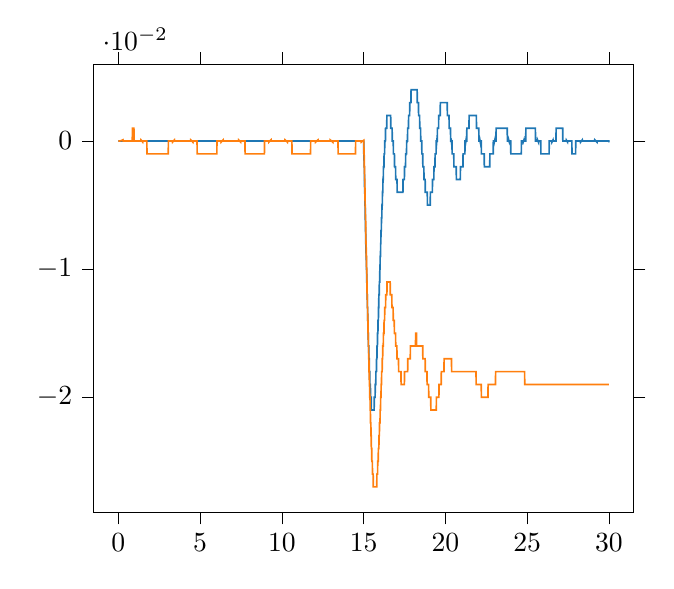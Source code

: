 % This file was created by tikzplotlib v0.9.1.
\begin{tikzpicture}

\definecolor{color0}{rgb}{0.122,0.467,0.706}
\definecolor{color1}{rgb}{1,0.498,0.055}

\begin{axis}[
tick align=outside,
tick pos=both,
x grid style={white!69.02!black},
xmin=-1.5, xmax=31.5,
xtick style={color=black},
y grid style={white!69.02!black},
ymin=-0.029, ymax=0.006,
ytick style={color=black}
]
\addplot [semithick, color0]
table {%
0 0
0.01 0
0.02 0
0.03 0
0.04 0
0.05 0
0.06 0
0.07 0
0.08 0
0.09 0
0.1 0
0.11 0
0.12 0
0.13 0
0.14 0
0.15 0
0.16 0
0.17 0
0.18 0
0.19 0
0.2 0
0.21 0
0.22 0
0.23 0
0.24 0
0.25 0
0.26 0
0.27 0
0.28 0
0.29 0
0.3 0
0.31 0
0.32 0
0.33 0
0.34 0
0.35 0
0.36 0
0.37 0
0.38 0
0.39 0
0.4 0
0.41 0
0.42 0
0.43 0
0.44 0
0.45 0
0.46 0
0.47 0
0.48 0
0.49 0
0.5 0
0.51 0
0.52 0
0.53 0
0.54 0
0.55 0
0.56 0
0.57 0
0.58 0
0.59 0
0.6 0
0.61 0
0.62 0
0.63 0
0.64 0
0.65 0
0.66 0
0.67 0
0.68 0
0.69 0
0.7 0
0.71 0
0.72 0
0.73 0
0.74 0
0.75 0
0.76 0
0.77 0
0.78 0
0.79 0
0.8 0
0.81 0
0.82 0
0.83 0
0.84 0
0.85 0
0.86 0
0.87 0
0.88 0
0.89 0
0.9 0
0.91 0
0.92 0
0.93 0
0.94 0
0.95 0
0.96 0
0.97 0
0.98 0
0.99 0
1 0
1.01 0
1.02 0
1.03 0
1.04 0
1.05 0
1.06 0
1.07 0
1.08 0
1.09 0
1.1 0
1.11 0
1.12 0
1.13 0
1.14 0
1.15 0
1.16 0
1.17 0
1.18 0
1.19 0
1.2 0
1.21 0
1.22 0
1.23 0
1.24 0
1.25 0
1.26 0
1.27 0
1.28 0
1.29 0
1.3 0
1.31 0
1.32 0
1.33 0
1.34 0
1.35 0
1.36 0
1.37 0
1.38 0
1.39 0
1.4 0
1.41 0
1.42 0
1.43 0
1.44 0
1.45 0
1.46 0
1.47 0
1.48 0
1.49 0
1.5 0
1.51 0
1.52 0
1.53 0
1.54 0
1.55 0
1.56 0
1.57 0
1.58 0
1.59 0
1.6 0
1.61 0
1.62 0
1.63 0
1.64 0
1.65 0
1.66 0
1.67 0
1.68 0
1.69 0
1.7 0
1.71 0
1.72 0
1.73 0
1.74 0
1.75 0
1.76 0
1.77 0
1.78 0
1.79 0
1.8 0
1.81 0
1.82 0
1.83 0
1.84 0
1.85 0
1.86 0
1.87 0
1.88 0
1.89 0
1.9 0
1.91 0
1.92 0
1.93 0
1.94 0
1.95 0
1.96 0
1.97 0
1.98 0
1.99 0
2 0
2.01 0
2.02 0
2.03 0
2.04 0
2.05 0
2.06 0
2.07 0
2.08 0
2.09 0
2.1 0
2.11 0
2.12 0
2.13 0
2.14 0
2.15 0
2.16 0
2.17 0
2.18 0
2.19 0
2.2 0
2.21 0
2.22 0
2.23 0
2.24 0
2.25 0
2.26 0
2.27 0
2.28 0
2.29 0
2.3 0
2.31 0
2.32 0
2.33 0
2.34 0
2.35 0
2.36 0
2.37 0
2.38 0
2.39 0
2.4 0
2.41 0
2.42 0
2.43 0
2.44 0
2.45 0
2.46 0
2.47 0
2.48 0
2.49 0
2.5 0
2.51 0
2.52 0
2.53 0
2.54 0
2.55 0
2.56 0
2.57 0
2.58 0
2.59 0
2.6 0
2.61 0
2.62 0
2.63 0
2.64 0
2.65 0
2.66 0
2.67 0
2.68 0
2.69 0
2.7 0
2.71 0
2.72 0
2.73 0
2.74 0
2.75 0
2.76 0
2.77 0
2.78 0
2.79 0
2.8 0
2.81 0
2.82 0
2.83 0
2.84 0
2.85 0
2.86 0
2.87 0
2.88 0
2.89 0
2.9 0
2.91 0
2.92 0
2.93 0
2.94 0
2.95 0
2.96 0
2.97 0
2.98 0
2.99 0
3.0 0
3.01 0
3.02 0
3.03 0
3.04 0
3.05 0
3.06 0
3.07 0
3.08 0
3.09 0
3.1 0
3.11 0
3.12 0
3.13 0
3.14 0
3.15 0
3.16 0
3.17 0
3.18 0
3.19 0
3.2 0
3.21 0
3.22 0
3.23 0
3.24 0
3.25 0
3.26 0
3.27 0
3.28 0
3.29 0
3.3 0
3.31 0
3.32 0
3.33 0
3.34 0
3.35 0
3.36 0
3.37 0
3.38 0
3.39 0
3.4 0
3.41 0
3.42 0
3.43 0
3.44 0
3.45 0
3.46 0
3.47 0
3.48 0
3.49 0
3.5 0
3.51 0
3.52 0
3.53 0
3.54 0
3.55 0
3.56 0
3.57 0
3.58 0
3.59 0
3.6 0
3.61 0
3.62 0
3.63 0
3.64 0
3.65 0
3.66 0
3.67 0
3.68 0
3.69 0
3.7 0
3.71 0
3.72 0
3.73 0
3.74 0
3.75 0
3.76 0
3.77 0
3.78 0
3.79 0
3.8 0
3.81 0
3.82 0
3.83 0
3.84 0
3.85 0
3.86 0
3.87 0
3.88 0
3.89 0
3.9 0
3.91 0
3.92 0
3.93 0
3.94 0
3.95 0
3.96 0
3.97 0
3.98 0
3.99 0
4.0 0
4.01 0
4.02 0
4.03 0
4.04 0
4.05 0
4.06 0
4.07 0
4.08 0
4.09 0
4.1 0
4.11 0
4.12 0
4.13 0
4.14 0
4.15 0
4.16 0
4.17 0
4.18 0
4.19 0
4.2 0
4.21 0
4.22 0
4.23 0
4.24 0
4.25 0
4.26 0
4.27 0
4.28 0
4.29 0
4.3 0
4.31 0
4.32 0
4.33 0
4.34 0
4.35 0
4.36 0
4.37 0
4.38 0
4.39 0
4.4 0
4.41 0
4.42 0
4.43 0
4.44 0
4.45 0
4.46 0
4.47 0
4.48 0
4.49 0
4.5 0
4.51 0
4.52 0
4.53 0
4.54 0
4.55 0
4.56 0
4.57 0
4.58 0
4.59 0
4.6 0
4.61 0
4.62 0
4.63 0
4.64 0
4.65 0
4.66 0
4.67 0
4.68 0
4.69 0
4.7 0
4.71 0
4.72 0
4.73 0
4.74 0
4.75 0
4.76 0
4.77 0
4.78 0
4.79 0
4.8 0
4.81 0
4.82 0
4.83 0
4.84 0
4.85 0
4.86 0
4.87 0
4.88 0
4.89 0
4.9 0
4.91 0
4.92 0
4.93 0
4.94 0
4.95 0
4.96 0
4.97 0
4.98 0
4.99 0
5.0 0
5.01 0
5.02 0
5.03 0
5.04 0
5.05 0
5.06 0
5.07 0
5.08 0
5.09 0
5.1 0
5.11 0
5.12 0
5.13 0
5.14 0
5.15 0
5.16 0
5.17 0
5.18 0
5.19 0
5.2 0
5.21 0
5.22 0
5.23 0
5.24 0
5.25 0
5.26 0
5.27 0
5.28 0
5.29 0
5.3 0
5.31 0
5.32 0
5.33 0
5.34 0
5.35 0
5.36 0
5.37 0
5.38 0
5.39 0
5.4 0
5.41 0
5.42 0
5.43 0
5.44 0
5.45 0
5.46 0
5.47 0
5.48 0
5.49 0
5.5 0
5.51 0
5.52 0
5.53 0
5.54 0
5.55 0
5.56 0
5.57 0
5.58 0
5.59 0
5.6 0
5.61 0
5.62 0
5.63 0
5.64 0
5.65 0
5.66 0
5.67 0
5.68 0
5.69 0
5.7 0
5.71 0
5.72 0
5.73 0
5.74 0
5.75 0
5.76 0
5.77 0
5.78 0
5.79 0
5.8 0
5.81 0
5.82 0
5.83 0
5.84 0
5.85 0
5.86 0
5.87 0
5.88 0
5.89 0
5.9 0
5.91 0
5.92 0
5.93 0
5.94 0
5.95 0
5.96 0
5.97 0
5.98 0
5.99 0
6.0 0
6.01 0
6.02 0
6.03 0
6.04 0
6.05 0
6.06 0
6.07 0
6.08 0
6.09 0
6.1 0
6.11 0
6.12 0
6.13 0
6.14 0
6.15 0
6.16 0
6.17 0
6.18 0
6.19 0
6.2 0
6.21 0
6.22 0
6.23 0
6.24 0
6.25 0
6.26 0
6.27 0
6.28 0
6.29 0
6.3 0
6.31 0
6.32 0
6.33 0
6.34 0
6.35 0
6.36 0
6.37 0
6.38 0
6.39 0
6.4 0
6.41 0
6.42 0
6.43 0
6.44 0
6.45 0
6.46 0
6.47 0
6.48 0
6.49 0
6.5 0
6.51 0
6.52 0
6.53 0
6.54 0
6.55 0
6.56 0
6.57 0
6.58 0
6.59 0
6.6 0
6.61 0
6.62 0
6.63 0
6.64 0
6.65 0
6.66 0
6.67 0
6.68 0
6.69 0
6.7 0
6.71 0
6.72 0
6.73 0
6.74 0
6.75 0
6.76 0
6.77 0
6.78 0
6.79 0
6.8 0
6.81 0
6.82 0
6.83 0
6.84 0
6.85 0
6.86 0
6.87 0
6.88 0
6.89 0
6.9 0
6.91 0
6.92 0
6.93 0
6.94 0
6.95 0
6.96 0
6.97 0
6.98 0
6.99 0
7.0 0
7.01 0
7.02 0
7.03 0
7.04 0
7.05 0
7.06 0
7.07 0
7.08 0
7.09 0
7.1 0
7.11 0
7.12 0
7.13 0
7.14 0
7.15 0
7.16 0
7.17 0
7.18 0
7.19 0
7.2 0
7.21 0
7.22 0
7.23 0
7.24 0
7.25 0
7.26 0
7.27 0
7.28 0
7.29 0
7.3 0
7.31 0
7.32 0
7.33 0
7.34 0
7.35 0
7.36 0
7.37 0
7.38 0
7.39 0
7.4 0
7.41 0
7.42 0
7.43 0
7.44 0
7.45 0
7.46 0
7.47 0
7.48 0
7.49 0
7.5 0
7.51 0
7.52 0
7.53 0
7.54 0
7.55 0
7.56 0
7.57 0
7.58 0
7.59 0
7.6 0
7.61 0
7.62 0
7.63 0
7.64 0
7.65 0
7.66 0
7.67 0
7.68 0
7.69 0
7.7 0
7.71 0
7.72 0
7.73 0
7.74 0
7.75 0
7.76 0
7.77 0
7.78 0
7.79 0
7.8 0
7.81 0
7.82 0
7.83 0
7.84 0
7.85 0
7.86 0
7.87 0
7.88 0
7.89 0
7.9 0
7.91 0
7.92 0
7.93 0
7.94 0
7.95 0
7.96 0
7.97 0
7.98 0
7.99 0
8.0 0
8.01 0
8.02 0
8.03 0
8.04 0
8.05 0
8.06 0
8.07 0
8.08 0
8.09 0
8.1 0
8.11 0
8.12 0
8.13 0
8.14 0
8.15 0
8.16 0
8.17 0
8.18 0
8.19 0
8.2 0
8.21 0
8.22 0
8.23 0
8.24 0
8.25 0
8.26 0
8.27 0
8.28 0
8.29 0
8.3 0
8.31 0
8.32 0
8.33 0
8.34 0
8.35 0
8.36 0
8.37 0
8.38 0
8.39 0
8.4 0
8.41 0
8.42 0
8.43 0
8.44 0
8.45 0
8.46 0
8.47 0
8.48 0
8.49 0
8.5 0
8.51 0
8.52 0
8.53 0
8.54 0
8.55 0
8.56 0
8.57 0
8.58 0
8.59 0
8.6 0
8.61 0
8.62 0
8.63 0
8.64 0
8.65 0
8.66 0
8.67 0
8.68 0
8.69 0
8.7 0
8.71 0
8.72 0
8.73 0
8.74 0
8.75 0
8.76 0
8.77 0
8.78 0
8.79 0
8.8 0
8.81 0
8.82 0
8.83 0
8.84 0
8.85 0
8.86 0
8.87 0
8.88 0
8.89 0
8.9 0
8.91 0
8.92 0
8.93 0
8.94 0
8.95 0
8.96 0
8.97 0
8.98 0
8.99 0
9.0 0
9.01 0
9.02 0
9.03 0
9.04 0
9.05 0
9.06 0
9.07 0
9.08 0
9.09 0
9.1 0
9.11 0
9.12 0
9.13 0
9.14 0
9.15 0
9.16 0
9.17 0
9.18 0
9.19 0
9.2 0
9.21 0
9.22 0
9.23 0
9.24 0
9.25 0
9.26 0
9.27 0
9.28 0
9.29 0
9.3 0
9.31 0
9.32 0
9.33 0
9.34 0
9.35 0
9.36 0
9.37 0
9.38 0
9.39 0
9.4 0
9.41 0
9.42 0
9.43 0
9.44 0
9.45 0
9.46 0
9.47 0
9.48 0
9.49 0
9.5 0
9.51 0
9.52 0
9.53 0
9.54 0
9.55 0
9.56 0
9.57 0
9.58 0
9.59 0
9.6 0
9.61 0
9.62 0
9.63 0
9.64 0
9.65 0
9.66 0
9.67 0
9.68 0
9.69 0
9.7 0
9.71 0
9.72 0
9.73 0
9.74 0
9.75 0
9.76 0
9.77 0
9.78 0
9.79 0
9.8 0
9.81 0
9.82 0
9.83 0
9.84 0
9.85 0
9.86 0
9.87 0
9.88 0
9.89 0
9.9 0
9.91 0
9.92 0
9.93 0
9.94 0
9.95 0
9.96 0
9.97 0
9.98 0
9.99 0
10.0 0
10.01 0
10.02 0
10.03 0
10.04 0
10.05 0
10.06 0
10.07 0
10.08 0
10.09 0
10.1 0
10.11 0
10.12 0
10.13 0
10.14 0
10.15 0
10.16 0
10.17 0
10.18 0
10.19 0
10.2 0
10.21 0
10.22 0
10.23 0
10.24 0
10.25 0
10.26 0
10.27 0
10.28 0
10.29 0
10.3 0
10.31 0
10.32 0
10.33 0
10.34 0
10.35 0
10.36 0
10.37 0
10.38 0
10.39 0
10.4 0
10.41 0
10.42 0
10.43 0
10.44 0
10.45 0
10.46 0
10.47 0
10.48 0
10.49 0
10.5 0
10.51 0
10.52 0
10.53 0
10.54 0
10.55 0
10.56 0
10.57 0
10.58 0
10.59 0
10.6 0
10.61 0
10.62 0
10.63 0
10.64 0
10.65 0
10.66 0
10.67 0
10.68 0
10.69 0
10.7 0
10.71 0
10.72 0
10.73 0
10.74 0
10.75 0
10.76 0
10.77 0
10.78 0
10.79 0
10.8 0
10.81 0
10.82 0
10.83 0
10.84 0
10.85 0
10.86 0
10.87 0
10.88 0
10.89 0
10.9 0
10.91 0
10.92 0
10.93 0
10.94 0
10.95 0
10.96 0
10.97 0
10.98 0
10.99 0
11.0 0
11.01 0
11.02 0
11.03 0
11.04 0
11.05 0
11.06 0
11.07 0
11.08 0
11.09 0
11.1 0
11.11 0
11.12 0
11.13 0
11.14 0
11.15 0
11.16 0
11.17 0
11.18 0
11.19 0
11.2 0
11.21 0
11.22 0
11.23 0
11.24 0
11.25 0
11.26 0
11.27 0
11.28 0
11.29 0
11.3 0
11.31 0
11.32 0
11.33 0
11.34 0
11.35 0
11.36 0
11.37 0
11.38 0
11.39 0
11.4 0
11.41 0
11.42 0
11.43 0
11.44 0
11.45 0
11.46 0
11.47 0
11.48 0
11.49 0
11.5 0
11.51 0
11.52 0
11.53 0
11.54 0
11.55 0
11.56 0
11.57 0
11.58 0
11.59 0
11.6 0
11.61 0
11.62 0
11.63 0
11.64 0
11.65 0
11.66 0
11.67 0
11.68 0
11.69 0
11.7 0
11.71 0
11.72 0
11.73 0
11.74 0
11.75 0
11.76 0
11.77 0
11.78 0
11.79 0
11.8 0
11.81 0
11.82 0
11.83 0
11.84 0
11.85 0
11.86 0
11.87 0
11.88 0
11.89 0
11.9 0
11.91 0
11.92 0
11.93 0
11.94 0
11.95 0
11.96 0
11.97 0
11.98 0
11.99 0
12.0 0
12.01 0
12.02 0
12.03 0
12.04 0
12.05 0
12.06 0
12.07 0
12.08 0
12.09 0
12.1 0
12.11 0
12.12 0
12.13 0
12.14 0
12.15 0
12.16 0
12.17 0
12.18 0
12.19 0
12.2 0
12.21 0
12.22 0
12.23 0
12.24 0
12.25 0
12.26 0
12.27 0
12.28 0
12.29 0
12.3 0
12.31 0
12.32 0
12.33 0
12.34 0
12.35 0
12.36 0
12.37 0
12.38 0
12.39 0
12.4 0
12.41 0
12.42 0
12.43 0
12.44 0
12.45 0
12.46 0
12.47 0
12.48 0
12.49 0
12.5 0
12.51 0
12.52 0
12.53 0
12.54 0
12.55 0
12.56 0
12.57 0
12.58 0
12.59 0
12.6 0
12.61 0
12.62 0
12.63 0
12.64 0
12.65 0
12.66 0
12.67 0
12.68 0
12.69 0
12.7 0
12.71 0
12.72 0
12.73 0
12.74 0
12.75 0
12.76 0
12.77 0
12.78 0
12.79 0
12.8 0
12.81 0
12.82 0
12.83 0
12.84 0
12.85 0
12.86 0
12.87 0
12.88 0
12.89 0
12.9 0
12.91 0
12.92 0
12.93 0
12.94 0
12.95 0
12.96 0
12.97 0
12.98 0
12.99 0
13.0 0
13.01 0
13.02 0
13.03 0
13.04 0
13.05 0
13.06 0
13.07 0
13.08 0
13.09 0
13.1 0
13.11 0
13.12 0
13.13 0
13.14 0
13.15 0
13.16 0
13.17 0
13.18 0
13.19 0
13.2 0
13.21 0
13.22 0
13.23 0
13.24 0
13.25 0
13.26 0
13.27 0
13.28 0
13.29 0
13.3 0
13.31 0
13.32 0
13.33 0
13.34 0
13.35 0
13.36 0
13.37 0
13.38 0
13.39 0
13.4 0
13.41 0
13.42 0
13.43 0
13.44 0
13.45 0
13.46 0
13.47 0
13.48 0
13.49 0
13.5 0
13.51 0
13.52 0
13.53 0
13.54 0
13.55 0
13.56 0
13.57 0
13.58 0
13.59 0
13.6 0
13.61 0
13.62 0
13.63 0
13.64 0
13.65 0
13.66 0
13.67 0
13.68 0
13.69 0
13.7 0
13.71 0
13.72 0
13.73 0
13.74 0
13.75 0
13.76 0
13.77 0
13.78 0
13.79 0
13.8 0
13.81 0
13.82 0
13.83 0
13.84 0
13.85 0
13.86 0
13.87 0
13.88 0
13.89 0
13.9 0
13.91 0
13.92 0
13.93 0
13.94 0
13.95 0
13.96 0
13.97 0
13.98 0
13.99 0
14.0 0
14.01 0
14.02 0
14.03 0
14.04 0
14.05 0
14.06 0
14.07 0
14.08 0
14.09 0
14.1 0
14.11 0
14.12 0
14.13 0
14.14 0
14.15 0
14.16 0
14.17 0
14.18 0
14.19 0
14.2 0
14.21 0
14.22 0
14.23 0
14.24 0
14.25 0
14.26 0
14.27 0
14.28 0
14.29 0
14.3 0
14.31 0
14.32 0
14.33 0
14.34 0
14.35 0
14.36 0
14.37 0
14.38 0
14.39 0
14.4 0
14.41 0
14.42 0
14.43 0
14.44 0
14.45 0
14.46 0
14.47 0
14.48 0
14.49 0
14.5 0
14.51 0
14.52 0
14.53 0
14.54 0
14.55 0
14.56 0
14.57 0
14.58 0
14.59 0
14.6 0
14.61 0
14.62 0
14.63 0
14.64 0
14.65 0
14.66 0
14.67 0
14.68 0
14.69 0
14.7 0
14.71 0
14.72 0
14.73 0
14.74 0
14.75 0
14.76 0
14.77 0
14.78 0
14.79 0
14.8 0
14.81 0
14.82 0
14.83 0
14.84 0
14.85 0
14.86 0
14.87 0
14.88 0
14.89 0
14.9 0
14.91 0
14.92 0
14.93 0
14.94 0
14.95 0
14.96 0
14.97 0
14.98 0
14.99 0
15.0 -3.937e-09
15.01 -0.001
15.02 -0.001
15.03 -0.002
15.04 -0.002
15.05 -0.003
15.06 -0.004
15.07 -0.004
15.08 -0.005
15.09 -0.005
15.1 -0.006
15.11 -0.007
15.12 -0.007
15.13 -0.008
15.14 -0.008
15.15 -0.009
15.16 -0.009
15.17 -0.01
15.18 -0.01
15.19 -0.011
15.2 -0.011
15.21 -0.012
15.22 -0.012
15.23 -0.013
15.24 -0.013
15.25 -0.014
15.26 -0.014
15.27 -0.015
15.28 -0.015
15.29 -0.016
15.3 -0.016
15.31 -0.016
15.32 -0.017
15.33 -0.017
15.34 -0.017
15.35 -0.018
15.36 -0.018
15.37 -0.018
15.38 -0.019
15.39 -0.019
15.4 -0.019
15.41 -0.019
15.42 -0.02
15.43 -0.02
15.44 -0.02
15.45 -0.02
15.46 -0.02
15.47 -0.021
15.48 -0.021
15.49 -0.021
15.5 -0.021
15.51 -0.021
15.52 -0.021
15.53 -0.021
15.54 -0.021
15.55 -0.021
15.56 -0.021
15.57 -0.021
15.58 -0.021
15.59 -0.021
15.6 -0.021
15.61 -0.021
15.62 -0.021
15.63 -0.021
15.64 -0.021
15.65 -0.02
15.66 -0.02
15.67 -0.02
15.68 -0.02
15.69 -0.02
15.7 -0.02
15.71 -0.019
15.72 -0.019
15.73 -0.019
15.74 -0.019
15.75 -0.018
15.76 -0.018
15.77 -0.018
15.78 -0.018
15.79 -0.017
15.8 -0.017
15.81 -0.017
15.82 -0.016
15.83 -0.016
15.84 -0.016
15.85 -0.015
15.86 -0.015
15.87 -0.015
15.88 -0.014
15.89 -0.014
15.9 -0.014
15.91 -0.013
15.92 -0.013
15.93 -0.012
15.94 -0.012
15.95 -0.012
15.96 -0.011
15.97 -0.011
15.98 -0.011
15.99 -0.01
16.0 -0.01
16.01 -0.009
16.02 -0.009
16.03 -0.009
16.04 -0.008
16.05 -0.008
16.06 -0.007
16.07 -0.007
16.08 -0.007
16.09 -0.006
16.1 -0.006
16.11 -0.006
16.12 -0.005
16.13 -0.005
16.14 -0.005
16.15 -0.004
16.16 -0.004
16.17 -0.004
16.18 -0.003
16.19 -0.003
16.2 -0.003
16.21 -0.002
16.22 -0.002
16.23 -0.002
16.24 -0.002
16.25 -0.001
16.26 -0.001
16.27 -0.001
16.28 -0.001
16.29 -0.0
16.3 -0.0
16.31 -3.81e-05
16.32 0.0
16.33 0.0
16.34 0.001
16.35 0.001
16.36 0.001
16.37 0.001
16.38 0.001
16.39 0.001
16.4 0.001
16.41 0.001
16.42 0.002
16.43 0.002
16.44 0.002
16.45 0.002
16.46 0.002
16.47 0.002
16.48 0.002
16.49 0.002
16.5 0.002
16.51 0.002
16.52 0.002
16.53 0.002
16.54 0.002
16.55 0.002
16.56 0.002
16.57 0.002
16.58 0.002
16.59 0.002
16.6 0.002
16.61 0.002
16.62 0.002
16.63 0.002
16.64 0.002
16.65 0.002
16.66 0.001
16.67 0.001
16.68 0.001
16.69 0.001
16.7 0.001
16.71 0.001
16.72 0.001
16.73 0.001
16.74 0.001
16.75 0.0
16.76 0.0
16.77 0.0
16.78 1.33e-05
16.79 -0.0
16.8 -0.0
16.81 -0.0
16.82 -0.001
16.83 -0.001
16.84 -0.001
16.85 -0.001
16.86 -0.001
16.87 -0.001
16.88 -0.001
16.89 -0.002
16.9 -0.002
16.91 -0.002
16.92 -0.002
16.93 -0.002
16.94 -0.002
16.95 -0.002
16.96 -0.003
16.97 -0.003
16.98 -0.003
16.99 -0.003
17.0 -0.003
17.01 -0.003
17.02 -0.003
17.03 -0.003
17.04 -0.003
17.05 -0.004
17.06 -0.004
17.07 -0.004
17.08 -0.004
17.09 -0.004
17.1 -0.004
17.11 -0.004
17.12 -0.004
17.13 -0.004
17.14 -0.004
17.15 -0.004
17.16 -0.004
17.17 -0.004
17.18 -0.004
17.19 -0.004
17.2 -0.004
17.21 -0.004
17.22 -0.004
17.23 -0.004
17.24 -0.004
17.25 -0.004
17.26 -0.004
17.27 -0.004
17.28 -0.004
17.29 -0.004
17.3 -0.004
17.31 -0.004
17.32 -0.004
17.33 -0.004
17.34 -0.004
17.35 -0.004
17.36 -0.004
17.37 -0.004
17.38 -0.004
17.39 -0.004
17.4 -0.004
17.41 -0.003
17.42 -0.003
17.43 -0.003
17.44 -0.003
17.45 -0.003
17.46 -0.003
17.47 -0.003
17.48 -0.003
17.49 -0.003
17.5 -0.002
17.51 -0.002
17.52 -0.002
17.53 -0.002
17.54 -0.002
17.55 -0.002
17.56 -0.002
17.57 -0.001
17.58 -0.001
17.59 -0.001
17.6 -0.001
17.61 -0.001
17.62 -0.001
17.63 -0.0
17.64 -0.0
17.65 -5.271e-05
17.66 0.0
17.67 0.0
17.68 0.0
17.69 0.001
17.7 0.001
17.71 0.001
17.72 0.001
17.73 0.001
17.74 0.001
17.75 0.002
17.76 0.002
17.77 0.002
17.78 0.002
17.79 0.002
17.8 0.002
17.81 0.002
17.82 0.003
17.83 0.003
17.84 0.003
17.85 0.003
17.86 0.003
17.87 0.003
17.88 0.003
17.89 0.003
17.9 0.004
17.91 0.004
17.92 0.004
17.93 0.004
17.94 0.004
17.95 0.004
17.96 0.004
17.97 0.004
17.98 0.004
17.99 0.004
18 0.004
18.01 0.004
18.02 0.004
18.03 0.004
18.04 0.004
18.05 0.004
18.06 0.004
18.07 0.004
18.08 0.004
18.09 0.004
18.1 0.004
18.11 0.004
18.12 0.004
18.13 0.004
18.14 0.004
18.15 0.004
18.16 0.004
18.17 0.004
18.18 0.004
18.19 0.004
18.2 0.004
18.21 0.004
18.22 0.004
18.23 0.004
18.24 0.004
18.25 0.004
18.26 0.004
18.27 0.004
18.28 0.003
18.29 0.003
18.3 0.003
18.31 0.003
18.32 0.003
18.33 0.003
18.34 0.003
18.35 0.003
18.36 0.002
18.37 0.002
18.38 0.002
18.39 0.002
18.4 0.002
18.41 0.002
18.42 0.002
18.43 0.001
18.44 0.001
18.45 0.001
18.46 0.001
18.47 0.001
18.48 0.001
18.49 0.0
18.5 0.0
18.51 0.0
18.52 6.408e-06
18.53 -0.0
18.54 -0.0
18.55 -0.0
18.56 -0.001
18.57 -0.001
18.58 -0.001
18.59 -0.001
18.6 -0.001
18.61 -0.001
18.62 -0.002
18.63 -0.002
18.64 -0.002
18.65 -0.002
18.66 -0.002
18.67 -0.002
18.68 -0.002
18.69 -0.003
18.7 -0.003
18.71 -0.003
18.72 -0.003
18.73 -0.003
18.74 -0.003
18.75 -0.003
18.76 -0.003
18.77 -0.004
18.78 -0.004
18.79 -0.004
18.8 -0.004
18.81 -0.004
18.82 -0.004
18.83 -0.004
18.84 -0.004
18.85 -0.004
18.86 -0.004
18.87 -0.004
18.88 -0.004
18.89 -0.004
18.9 -0.005
18.91 -0.005
18.92 -0.005
18.93 -0.005
18.94 -0.005
18.95 -0.005
18.96 -0.005
18.97 -0.005
18.98 -0.005
18.99 -0.005
19.0 -0.005
19.01 -0.005
19.02 -0.005
19.03 -0.005
19.04 -0.005
19.05 -0.005
19.06 -0.005
19.07 -0.005
19.08 -0.004
19.09 -0.004
19.1 -0.004
19.11 -0.004
19.12 -0.004
19.13 -0.004
19.14 -0.004
19.15 -0.004
19.16 -0.004
19.17 -0.004
19.18 -0.004
19.19 -0.004
19.2 -0.004
19.21 -0.003
19.22 -0.003
19.23 -0.003
19.24 -0.003
19.25 -0.003
19.26 -0.003
19.27 -0.003
19.28 -0.003
19.29 -0.003
19.3 -0.002
19.31 -0.002
19.32 -0.002
19.33 -0.002
19.34 -0.002
19.35 -0.002
19.36 -0.002
19.37 -0.001
19.38 -0.001
19.39 -0.001
19.4 -0.001
19.41 -0.001
19.42 -0.001
19.43 -0.001
19.44 -0.0
19.45 -0.0
19.46 -0.0
19.47 -5.002e-05
19.48 8.966e-05
19.49 0.0
19.5 0.0
19.51 0.001
19.52 0.001
19.53 0.001
19.54 0.001
19.55 0.001
19.56 0.001
19.57 0.001
19.58 0.001
19.59 0.002
19.6 0.002
19.61 0.002
19.62 0.002
19.63 0.002
19.64 0.002
19.65 0.002
19.66 0.002
19.67 0.002
19.68 0.002
19.69 0.003
19.7 0.003
19.71 0.003
19.72 0.003
19.73 0.003
19.74 0.003
19.75 0.003
19.76 0.003
19.77 0.003
19.78 0.003
19.79 0.003
19.8 0.003
19.81 0.003
19.82 0.003
19.83 0.003
19.84 0.003
19.85 0.003
19.86 0.003
19.87 0.003
19.88 0.003
19.89 0.003
19.9 0.003
19.91 0.003
19.92 0.003
19.93 0.003
19.94 0.003
19.95 0.003
19.96 0.003
19.97 0.003
19.98 0.003
19.99 0.003
20.0 0.003
20.01 0.003
20.02 0.003
20.03 0.003
20.04 0.003
20.05 0.003
20.06 0.003
20.07 0.003
20.08 0.003
20.09 0.003
20.1 0.003
20.11 0.003
20.12 0.002
20.13 0.002
20.14 0.002
20.15 0.002
20.16 0.002
20.17 0.002
20.18 0.002
20.19 0.002
20.2 0.002
20.21 0.002
20.22 0.002
20.23 0.001
20.24 0.001
20.25 0.001
20.26 0.001
20.27 0.001
20.28 0.001
20.29 0.001
20.3 0.001
20.31 0.001
20.32 0.0
20.33 0.0
20.34 0.0
20.35 0.0
20.36 2.286e-05
20.37 -8.679e-05
20.38 -0.0
20.39 -0.0
20.4 -0.0
20.41 -0.001
20.42 -0.001
20.43 -0.001
20.44 -0.001
20.45 -0.001
20.46 -0.001
20.47 -0.001
20.48 -0.001
20.49 -0.001
20.5 -0.001
20.51 -0.001
20.52 -0.002
20.53 -0.002
20.54 -0.002
20.55 -0.002
20.56 -0.002
20.57 -0.002
20.58 -0.002
20.59 -0.002
20.6 -0.002
20.61 -0.002
20.62 -0.002
20.63 -0.002
20.64 -0.002
20.65 -0.002
20.66 -0.002
20.67 -0.003
20.68 -0.003
20.69 -0.003
20.7 -0.003
20.71 -0.003
20.72 -0.003
20.73 -0.003
20.74 -0.003
20.75 -0.003
20.76 -0.003
20.77 -0.003
20.78 -0.003
20.79 -0.003
20.8 -0.003
20.81 -0.003
20.82 -0.003
20.83 -0.003
20.84 -0.003
20.85 -0.003
20.86 -0.003
20.87 -0.003
20.88 -0.003
20.89 -0.003
20.9 -0.003
20.91 -0.003
20.92 -0.002
20.93 -0.002
20.94 -0.002
20.95 -0.002
20.96 -0.002
20.97 -0.002
20.98 -0.002
20.99 -0.002
21.0 -0.002
21.01 -0.002
21.02 -0.002
21.03 -0.002
21.04 -0.002
21.05 -0.002
21.06 -0.002
21.07 -0.002
21.08 -0.001
21.09 -0.001
21.1 -0.001
21.11 -0.001
21.12 -0.001
21.13 -0.001
21.14 -0.001
21.15 -0.001
21.16 -0.001
21.17 -0.001
21.18 -0.001
21.19 -0.001
21.2 -0.0
21.21 -0.0
21.22 -0.0
21.23 -0.0
21.24 -9.258e-05
21.25 -5.427e-06
21.26 8.124e-05
21.27 0.0
21.28 0.0
21.29 0.0
21.3 0.0
21.31 0.001
21.32 0.001
21.33 0.001
21.34 0.001
21.35 0.001
21.36 0.001
21.37 0.001
21.38 0.001
21.39 0.001
21.4 0.001
21.41 0.001
21.42 0.001
21.43 0.001
21.44 0.001
21.45 0.002
21.46 0.002
21.47 0.002
21.48 0.002
21.49 0.002
21.5 0.002
21.51 0.002
21.52 0.002
21.53 0.002
21.54 0.002
21.55 0.002
21.56 0.002
21.57 0.002
21.58 0.002
21.59 0.002
21.6 0.002
21.61 0.002
21.62 0.002
21.63 0.002
21.64 0.002
21.65 0.002
21.66 0.002
21.67 0.002
21.68 0.002
21.69 0.002
21.7 0.002
21.71 0.002
21.72 0.002
21.73 0.002
21.74 0.002
21.75 0.002
21.76 0.002
21.77 0.002
21.78 0.002
21.79 0.002
21.8 0.002
21.81 0.002
21.82 0.002
21.83 0.002
21.84 0.002
21.85 0.002
21.86 0.002
21.87 0.002
21.88 0.002
21.89 0.002
21.9 0.001
21.91 0.001
21.92 0.001
21.93 0.001
21.94 0.001
21.95 0.001
21.96 0.001
21.97 0.001
21.98 0.001
21.99 0.001
22.0 0.001
22.01 0.001
22.02 0.001
22.03 0.001
22.04 0.001
22.05 0.0
22.06 0.0
22.07 0.0
22.08 0.0
22.09 0.0
22.1 0.0
22.11 7.06e-05
22.12 -1.045e-07
22.13 -7.052e-05
22.14 -0.0
22.15 -0.0
22.16 -0.0
22.17 -0.0
22.18 -0.0
22.19 -0.0
22.2 -0.001
22.21 -0.001
22.22 -0.001
22.23 -0.001
22.24 -0.001
22.25 -0.001
22.26 -0.001
22.27 -0.001
22.28 -0.001
22.29 -0.001
22.3 -0.001
22.31 -0.001
22.32 -0.001
22.33 -0.001
22.34 -0.001
22.35 -0.001
22.36 -0.001
22.37 -0.001
22.38 -0.002
22.39 -0.002
22.4 -0.002
22.41 -0.002
22.42 -0.002
22.43 -0.002
22.44 -0.002
22.45 -0.002
22.46 -0.002
22.47 -0.002
22.48 -0.002
22.49 -0.002
22.5 -0.002
22.51 -0.002
22.52 -0.002
22.53 -0.002
22.54 -0.002
22.55 -0.002
22.56 -0.002
22.57 -0.002
22.58 -0.002
22.59 -0.002
22.6 -0.002
22.61 -0.002
22.62 -0.002
22.63 -0.002
22.64 -0.002
22.65 -0.002
22.66 -0.002
22.67 -0.002
22.68 -0.002
22.69 -0.002
22.7 -0.002
22.71 -0.002
22.72 -0.001
22.73 -0.001
22.74 -0.001
22.75 -0.001
22.76 -0.001
22.77 -0.001
22.78 -0.001
22.79 -0.001
22.8 -0.001
22.81 -0.001
22.82 -0.001
22.83 -0.001
22.84 -0.001
22.85 -0.001
22.86 -0.001
22.87 -0.001
22.88 -0.001
22.89 -0.001
22.9 -0.001
22.91 -0.001
22.92 -0.001
22.93 -0.0
22.94 -0.0
22.95 -0.0
22.96 -0.0
22.97 -0.0
22.98 -0.0
22.99 -9.061e-05
23.0 -3.206e-05
23.01 2.628e-05
23.02 8.431e-05
23.03 0.0
23.04 0.0
23.05 0.0
23.06 0.0
23.07 0.0
23.08 0.0
23.09 0.0
23.1 0.001
23.11 0.001
23.12 0.001
23.13 0.001
23.14 0.001
23.15 0.001
23.16 0.001
23.17 0.001
23.18 0.001
23.19 0.001
23.2 0.001
23.21 0.001
23.22 0.001
23.23 0.001
23.24 0.001
23.25 0.001
23.26 0.001
23.27 0.001
23.28 0.001
23.29 0.001
23.3 0.001
23.31 0.001
23.32 0.001
23.33 0.001
23.34 0.001
23.35 0.001
23.36 0.001
23.37 0.001
23.38 0.001
23.39 0.001
23.4 0.001
23.41 0.001
23.42 0.001
23.43 0.001
23.44 0.001
23.45 0.001
23.46 0.001
23.47 0.001
23.48 0.001
23.49 0.001
23.5 0.001
23.51 0.001
23.52 0.001
23.53 0.001
23.54 0.001
23.55 0.001
23.56 0.001
23.57 0.001
23.58 0.001
23.59 0.001
23.6 0.001
23.61 0.001
23.62 0.001
23.63 0.001
23.64 0.001
23.65 0.001
23.66 0.001
23.67 0.001
23.68 0.001
23.69 0.001
23.7 0.001
23.71 0.001
23.72 0.001
23.73 0.001
23.74 0.001
23.75 0.001
23.76 0.001
23.77 0.001
23.78 0.001
23.79 0.0
23.8 0.0
23.81 0.0
23.82 0.0
23.83 0.0
23.84 0.0
23.85 0.0
23.86 0.0
23.87 9.129e-05
23.88 4.308e-05
23.89 -4.984e-06
23.9 -5.283e-05
23.91 -0.0
23.92 -0.0
23.93 -0.0
23.94 -0.0
23.95 -0.0
23.96 -0.0
23.97 -0.0
23.98 -0.0
23.99 -0.0
24.0 -0.001
24.01 -0.001
24.02 -0.001
24.03 -0.001
24.04 -0.001
24.05 -0.001
24.06 -0.001
24.07 -0.001
24.08 -0.001
24.09 -0.001
24.1 -0.001
24.11 -0.001
24.12 -0.001
24.13 -0.001
24.14 -0.001
24.15 -0.001
24.16 -0.001
24.17 -0.001
24.18 -0.001
24.19 -0.001
24.2 -0.001
24.21 -0.001
24.22 -0.001
24.23 -0.001
24.24 -0.001
24.25 -0.001
24.26 -0.001
24.27 -0.001
24.28 -0.001
24.29 -0.001
24.3 -0.001
24.31 -0.001
24.32 -0.001
24.33 -0.001
24.34 -0.001
24.35 -0.001
24.36 -0.001
24.37 -0.001
24.38 -0.001
24.39 -0.001
24.4 -0.001
24.41 -0.001
24.42 -0.001
24.43 -0.001
24.44 -0.001
24.45 -0.001
24.46 -0.001
24.47 -0.001
24.48 -0.001
24.49 -0.001
24.5 -0.001
24.51 -0.001
24.52 -0.001
24.53 -0.001
24.54 -0.001
24.55 -0.001
24.56 -0.001
24.57 -0.001
24.58 -0.001
24.59 -0.001
24.6 -0.001
24.61 -0.001
24.62 -0.001
24.63 -0.001
24.64 -0.001
24.65 -0.0
24.66 -0.0
24.67 -0.0
24.68 -0.0
24.69 -0.0
24.7 -0.0
24.71 -0.0
24.72 -0.0
24.73 -0.0
24.74 -0.0
24.75 -0.0
24.76 -6.581e-05
24.77 -2.635e-05
24.78 1.297e-05
24.79 5.208e-05
24.8 9.094e-05
24.81 0.0
24.82 0.0
24.83 0.0
24.84 0.0
24.85 0.0
24.86 0.0
24.87 0.0
24.88 0.0
24.89 0.0
24.9 0.0
24.91 0.0
24.92 0.001
24.93 0.001
24.94 0.001
24.95 0.001
24.96 0.001
24.97 0.001
24.98 0.001
24.99 0.001
25.0 0.001
25.01 0.001
25.02 0.001
25.03 0.001
25.04 0.001
25.05 0.001
25.06 0.001
25.07 0.001
25.08 0.001
25.09 0.001
25.1 0.001
25.11 0.001
25.12 0.001
25.13 0.001
25.14 0.001
25.15 0.001
25.16 0.001
25.17 0.001
25.18 0.001
25.19 0.001
25.2 0.001
25.21 0.001
25.22 0.001
25.23 0.001
25.24 0.001
25.25 0.001
25.26 0.001
25.27 0.001
25.28 0.001
25.29 0.001
25.3 0.001
25.31 0.001
25.32 0.001
25.33 0.001
25.34 0.001
25.35 0.001
25.36 0.001
25.37 0.001
25.38 0.001
25.39 0.001
25.4 0.001
25.41 0.001
25.42 0.001
25.43 0.001
25.44 0.001
25.45 0.001
25.46 0.001
25.47 0.001
25.48 0.001
25.49 0.001
25.5 0.001
25.51 0.0
25.52 0.0
25.53 0.0
25.54 0.0
25.55 0.0
25.56 0.0
25.57 0.0
25.58 0.0
25.59 0.0
25.6 0.0
25.61 0.0
25.62 0.0
25.63 9.901e-05
25.64 6.672e-05
25.65 3.45e-05
25.66 2.379e-06
25.67 -2.96e-05
25.68 -6.139e-05
25.69 -9.296e-05
25.7 -0.0
25.71 -0.0
25.72 -0.0
25.73 -0.0
25.74 -0.0
25.75 -0.0
25.76 -0.0
25.77 -0.0
25.78 -0.0
25.79 -0.0
25.8 -0.0
25.81 -0.0
25.82 -0.0
25.83 -0.0
25.84 -0.001
25.85 -0.001
25.86 -0.001
25.87 -0.001
25.88 -0.001
25.89 -0.001
25.9 -0.001
25.91 -0.001
25.92 -0.001
25.93 -0.001
25.94 -0.001
25.95 -0.001
25.96 -0.001
25.97 -0.001
25.98 -0.001
25.99 -0.001
26.0 -0.001
26.01 -0.001
26.02 -0.001
26.03 -0.001
26.04 -0.001
26.05 -0.001
26.06 -0.001
26.07 -0.001
26.08 -0.001
26.09 -0.001
26.1 -0.001
26.11 -0.001
26.12 -0.001
26.13 -0.001
26.14 -0.001
26.15 -0.001
26.16 -0.001
26.17 -0.001
26.18 -0.001
26.19 -0.001
26.2 -0.001
26.21 -0.001
26.22 -0.001
26.23 -0.001
26.24 -0.001
26.25 -0.001
26.26 -0.001
26.27 -0.001
26.28 -0.001
26.29 -0.001
26.3 -0.001
26.31 -0.001
26.32 -0.001
26.33 -0.001
26.34 -0.001
26.35 -0.0
26.36 -0.0
26.37 -0.0
26.38 -0.0
26.39 -0.0
26.4 -0.0
26.41 -0.0
26.42 -0.0
26.43 -0.0
26.44 -0.0
26.45 -0.0
26.46 -0.0
26.47 -0.0
26.48 -0.0
26.49 -0.0
26.5 -0.0
26.51 -9.329e-05
26.52 -6.692e-05
26.53 -4.058e-05
26.54 -1.431e-05
26.55 1.185e-05
26.56 3.788e-05
26.57 6.374e-05
26.58 8.941e-05
26.59 0.0
26.6 0.0
26.61 0.0
26.62 0.0
26.63 0.0
26.64 0.0
26.65 0.0
26.66 0.0
26.67 0.0
26.68 0.0
26.69 0.0
26.7 0.0
26.71 0.0
26.72 0.0
26.73 0.0
26.74 0.0
26.75 0.0
26.76 0.0
26.77 0.001
26.78 0.001
26.79 0.001
26.8 0.001
26.81 0.001
26.82 0.001
26.83 0.001
26.84 0.001
26.85 0.001
26.86 0.001
26.87 0.001
26.88 0.001
26.89 0.001
26.9 0.001
26.91 0.001
26.92 0.001
26.93 0.001
26.94 0.001
26.95 0.001
26.96 0.001
26.97 0.001
26.98 0.001
26.99 0.001
27.0 0.001
27.01 0.001
27.02 0.001
27.03 0.001
27.04 0.001
27.05 0.001
27.06 0.001
27.07 0.001
27.08 0.001
27.09 0.001
27.1 0.001
27.11 0.001
27.12 0.001
27.13 0.001
27.14 0.001
27.15 0.001
27.16 0.001
27.17 0.001
27.18 0.0
27.19 0.0
27.2 0.0
27.21 0.0
27.22 0.0
27.23 0.0
27.24 0.0
27.25 0.0
27.26 0.0
27.27 0.0
27.28 0.0
27.29 0.0
27.3 0.0
27.31 0.0
27.32 0.0
27.33 0.0
27.34 0.0
27.35 0.0
27.36 0.0
27.37 0.0
27.38 0.0
27.39 8.461e-05
27.4 6.307e-05
27.41 4.155e-05
27.42 2.007e-05
27.43 -1.338e-06
27.44 -2.264e-05
27.45 -4.383e-05
27.46 -6.486e-05
27.47 -8.571e-05
27.48 -0.0
27.49 -0.0
27.5 -0.0
27.51 -0.0
27.52 -0.0
27.53 -0.0
27.54 -0.0
27.55 -0.0
27.56 -0.0
27.57 -0.0
27.58 -0.0
27.59 -0.0
27.6 -0.0
27.61 -0.0
27.62 -0.0
27.63 -0.0
27.64 -0.0
27.65 -0.0
27.66 -0.0
27.67 -0.0
27.68 -0.0
27.69 -0.0
27.7 -0.0
27.71 -0.0
27.72 -0.0
27.73 -0.0
27.74 -0.001
27.75 -0.001
27.76 -0.001
27.77 -0.001
27.78 -0.001
27.79 -0.001
27.8 -0.001
27.81 -0.001
27.82 -0.001
27.83 -0.001
27.84 -0.001
27.85 -0.001
27.86 -0.001
27.87 -0.001
27.88 -0.001
27.89 -0.001
27.9 -0.001
27.91 -0.001
27.92 -0.001
27.93 -0.001
27.94 -0.001
27.95 -0.001
27.96 -0.001
27.97 -0.0
27.98 -0.0
27.99 -0.0
28.0 -0.0
28.01 -0.0
28.02 -0.0
28.03 -0.0
28.04 -0.0
28.05 -0.0
28.06 -0.0
28.07 -0.0
28.08 -0.0
28.09 -0.0
28.1 -0.0
28.11 -0.0
28.12 -0.0
28.13 -0.0
28.14 -0.0
28.15 -0.0
28.16 -0.0
28.17 -0.0
28.18 -0.0
28.19 -0.0
28.2 -0.0
28.21 -0.0
28.22 -0.0
28.23 -0.0
28.24 -0.0
28.25 -0.0
28.26 -9.493e-05
28.27 -7.735e-05
28.28 -5.976e-05
28.29 -4.217e-05
28.3 -2.46e-05
28.31 -7.089e-06
28.32 1.035e-05
28.33 2.771e-05
28.34 4.494e-05
28.35 6.204e-05
28.36 7.899e-05
28.37 9.576e-05
28.38 0.0
28.39 0.0
28.4 0.0
28.41 0.0
28.42 0.0
28.43 0.0
28.44 0.0
28.45 0.0
28.46 0.0
28.47 0.0
28.48 0.0
28.49 0.0
28.5 0.0
28.51 0.0
28.52 0.0
28.53 0.0
28.54 0.0
28.55 0.0
28.56 0.0
28.57 0.0
28.58 0.0
28.59 0.0
28.6 0.0
28.61 0.0
28.62 0.0
28.63 0.0
28.64 0.0
28.65 0.0
28.66 0.0
28.67 0.0
28.68 0.0
28.69 0.0
28.7 0.0
28.71 0.0
28.72 0.0
28.73 0.0
28.74 0.0
28.75 0.0
28.76 0.0
28.77 0.0
28.78 0.0
28.79 0.0
28.8 0.0
28.81 0.0
28.82 0.0
28.83 0.0
28.84 0.0
28.85 0.0
28.86 0.0
28.87 0.0
28.88 0.0
28.89 0.0
28.9 0.0
28.91 0.0
28.92 0.0
28.93 0.0
28.94 0.0
28.95 0.0
28.96 0.0
28.97 0.0
28.98 0.0
28.99 0.0
29.0 0.0
29.01 0.0
29.02 0.0
29.03 0.0
29.04 0.0
29.05 0.0
29.06 0.0
29.07 0.0
29.08 0.0
29.09 0.0
29.1 0.0
29.11 0.0
29.12 0.0
29.13 9.83e-05
29.14 8.401e-05
29.15 6.968e-05
29.16 5.533e-05
29.17 4.097e-05
29.18 2.662e-05
29.19 1.231e-05
29.2 -1.953e-06
29.21 -1.615e-05
29.22 -3.026e-05
29.23 -4.427e-05
29.24 -5.815e-05
29.25 -7.19e-05
29.26 -8.55e-05
29.27 -9.893e-05
29.28 -0.0
29.29 -0.0
29.3 -0.0
29.31 -0.0
29.32 -0.0
29.33 -0.0
29.34 -0.0
29.35 -0.0
29.36 -0.0
29.37 -0.0
29.38 -0.0
29.39 -0.0
29.4 -0.0
29.41 -0.0
29.42 -0.0
29.43 -0.0
29.44 -0.0
29.45 -0.0
29.46 -0.0
29.47 -0.0
29.48 -0.0
29.49 -0.0
29.5 -0.0
29.51 -0.0
29.52 -0.0
29.53 -0.0
29.54 -0.0
29.55 -0.0
29.56 -0.0
29.57 -0.0
29.58 -0.0
29.59 -0.0
29.6 -0.0
29.61 -0.0
29.62 -0.0
29.63 -0.0
29.64 -0.0
29.65 -0.0
29.66 -0.0
29.67 -0.0
29.68 -0.0
29.69 -0.0
29.7 -0.0
29.71 -0.0
29.72 -0.0
29.73 -0.0
29.74 -0.0
29.75 -0.0
29.76 -0.0
29.77 -0.0
29.78 -0.0
29.79 -0.0
29.8 -0.0
29.81 -0.0
29.82 -0.0
29.83 -0.0
29.84 -0.0
29.85 -0.0
29.86 -0.0
29.87 -0.0
29.88 -0.0
29.89 -0.0
29.9 -0.0
29.91 -0.0
29.92 -0.0
29.93 -0.0
29.94 -0.0
29.95 -0.0
29.96 -0.0
29.97 -0.0
29.98 -0.0
29.99 -0.0
30.0 -9.723e-05
};
\addplot [semithick, color1]
table {%
0 0
0.01 1.205e-08
0.02 9.023e-08
0.03 2.929e-07
0.04 6.671e-07
0.05 1.253e-06
0.06 2.084e-06
0.07 3.187e-06
0.08 4.582e-06
0.09 6.287e-06
0.1 8.313e-06
0.11 1.067e-05
0.12 1.336e-05
0.13 1.639e-05
0.14 1.975e-05
0.15 2.344e-05
0.16 2.747e-05
0.17 3.182e-05
0.18 3.648e-05
0.19 4.145e-05
0.2 4.671e-05
0.21 5.226e-05
0.22 5.808e-05
0.23 6.417e-05
0.24 7.05e-05
0.25 7.707e-05
0.26 8.387e-05
0.27 9.087e-05
0.28 9.807e-05
0.29 0.0
0.3 0.0
0.31 0.0
0.32 0.0
0.33 0.0
0.34 0.0
0.35 0.0
0.36 0.0
0.37 0.0
0.38 0.0
0.39 0.0
0.4 0.0
0.41 0.0
0.42 0.0
0.43 0.0
0.44 0.0
0.45 0.0
0.46 0.0
0.47 0.0
0.48 0.0
0.49 0.0
0.5 0.0
0.51 0.0
0.52 0.0
0.53 0.0
0.54 0.0
0.55 0.0
0.56 0.0
0.57 0.0
0.58 0.0
0.59 0.0
0.6 0.0
0.61 0.0
0.62 0.0
0.63 0.0
0.64 0.0
0.65 0.0
0.66 0.0
0.67 0.0
0.68 0.0
0.69 0.0
0.7 0.0
0.71 0.0
0.72 0.0
0.73 0.0
0.74 0.0
0.75 0.0
0.76 0.0
0.77 0.0
0.78 0.0
0.79 0.0
0.8 0.0
0.81 0.0
0.82 0.0
0.83 0.0
0.84 0.0
0.85 0.0
0.86 0.001
0.87 0.001
0.88 0.001
0.89 0.001
0.9 0.001
0.91 0.001
0.92 0.001
0.93 0.001
0.94 0.001
0.95 0.001
0.96 0.0
0.97 0.0
0.98 0.0
0.99 0.0
1 0.0
1.01 0.0
1.02 0.0
1.03 0.0
1.04 0.0
1.05 0.0
1.06 0.0
1.07 0.0
1.08 0.0
1.09 0.0
1.1 0.0
1.11 0.0
1.12 0.0
1.13 0.0
1.14 0.0
1.15 0.0
1.16 0.0
1.17 0.0
1.18 0.0
1.19 0.0
1.2 0.0
1.21 0.0
1.22 0.0
1.23 0.0
1.24 0.0
1.25 0.0
1.26 0.0
1.27 0.0
1.28 0.0
1.29 0.0
1.3 0.0
1.31 0.0
1.32 0.0
1.33 0.0
1.34 0.0
1.35 0.0
1.36 0.0
1.37 0.0
1.38 9.289e-05
1.39 7.718e-05
1.4 6.133e-05
1.41 4.534e-05
1.42 2.923e-05
1.43 1.302e-05
1.44 -3.297e-06
1.45 -1.97e-05
1.46 -3.617e-05
1.47 -5.27e-05
1.48 -6.928e-05
1.49 -8.591e-05
1.5 -0.0
1.51 -0.0
1.52 -0.0
1.53 -0.0
1.54 -0.0
1.55 -0.0
1.56 -0.0
1.57 -0.0
1.58 -0.0
1.59 -0.0
1.6 -0.0
1.61 -0.0
1.62 -0.0
1.63 -0.0
1.64 -0.0
1.65 -0.0
1.66 -0.0
1.67 -0.0
1.68 -0.0
1.69 -0.0
1.7 -0.0
1.71 -0.0
1.72 -0.0
1.73 -0.0
1.74 -0.0
1.75 -0.001
1.76 -0.001
1.77 -0.001
1.78 -0.001
1.79 -0.001
1.8 -0.001
1.81 -0.001
1.82 -0.001
1.83 -0.001
1.84 -0.001
1.85 -0.001
1.86 -0.001
1.87 -0.001
1.88 -0.001
1.89 -0.001
1.9 -0.001
1.91 -0.001
1.92 -0.001
1.93 -0.001
1.94 -0.001
1.95 -0.001
1.96 -0.001
1.97 -0.001
1.98 -0.001
1.99 -0.001
2 -0.001
2.01 -0.001
2.02 -0.001
2.03 -0.001
2.04 -0.001
2.05 -0.001
2.06 -0.001
2.07 -0.001
2.08 -0.001
2.09 -0.001
2.1 -0.001
2.11 -0.001
2.12 -0.001
2.13 -0.001
2.14 -0.001
2.15 -0.001
2.16 -0.001
2.17 -0.001
2.18 -0.001
2.19 -0.001
2.2 -0.001
2.21 -0.001
2.22 -0.001
2.23 -0.001
2.24 -0.001
2.25 -0.001
2.26 -0.001
2.27 -0.001
2.28 -0.001
2.29 -0.001
2.3 -0.001
2.31 -0.001
2.32 -0.001
2.33 -0.001
2.34 -0.001
2.35 -0.001
2.36 -0.001
2.37 -0.001
2.38 -0.001
2.39 -0.001
2.4 -0.001
2.41 -0.001
2.42 -0.001
2.43 -0.001
2.44 -0.001
2.45 -0.001
2.46 -0.001
2.47 -0.001
2.48 -0.001
2.49 -0.001
2.5 -0.001
2.51 -0.001
2.52 -0.001
2.53 -0.001
2.54 -0.001
2.55 -0.001
2.56 -0.001
2.57 -0.001
2.58 -0.001
2.59 -0.001
2.6 -0.001
2.61 -0.001
2.62 -0.001
2.63 -0.001
2.64 -0.001
2.65 -0.001
2.66 -0.001
2.67 -0.001
2.68 -0.001
2.69 -0.001
2.7 -0.001
2.71 -0.001
2.72 -0.001
2.73 -0.001
2.74 -0.001
2.75 -0.001
2.76 -0.001
2.77 -0.001
2.78 -0.001
2.79 -0.001
2.8 -0.001
2.81 -0.001
2.82 -0.001
2.83 -0.001
2.84 -0.001
2.85 -0.001
2.86 -0.001
2.87 -0.001
2.88 -0.001
2.89 -0.001
2.9 -0.001
2.91 -0.001
2.92 -0.001
2.93 -0.001
2.94 -0.001
2.95 -0.001
2.96 -0.001
2.97 -0.001
2.98 -0.001
2.99 -0.001
3.0 -0.001
3.01 -0.001
3.02 -0.001
3.03 -0.001
3.04 -0.001
3.05 -0.001
3.06 -0.0
3.07 -0.0
3.08 -0.0
3.09 -0.0
3.1 -0.0
3.11 -0.0
3.12 -0.0
3.13 -0.0
3.14 -0.0
3.15 -0.0
3.16 -0.0
3.17 -0.0
3.18 -0.0
3.19 -0.0
3.2 -0.0
3.21 -0.0
3.22 -0.0
3.23 -0.0
3.24 -0.0
3.25 -0.0
3.26 -0.0
3.27 -0.0
3.28 -0.0
3.29 -0.0
3.3 -0.0
3.31 -8.602e-05
3.32 -7.052e-05
3.33 -5.515e-05
3.34 -3.993e-05
3.35 -2.486e-05
3.36 -9.952e-06
3.37 4.795e-06
3.38 1.937e-05
3.39 3.376e-05
3.4 4.797e-05
3.41 6.198e-05
3.42 7.579e-05
3.43 8.939e-05
3.44 0.0
3.45 0.0
3.46 0.0
3.47 0.0
3.48 0.0
3.49 0.0
3.5 0.0
3.51 0.0
3.52 0.0
3.53 0.0
3.54 0.0
3.55 0.0
3.56 0.0
3.57 0.0
3.58 0.0
3.59 0.0
3.6 0.0
3.61 0.0
3.62 0.0
3.63 0.0
3.64 0.0
3.65 0.0
3.66 0.0
3.67 0.0
3.68 0.0
3.69 0.0
3.7 0.0
3.71 0.0
3.72 0.0
3.73 0.0
3.74 0.0
3.75 0.0
3.76 0.0
3.77 0.0
3.78 0.0
3.79 0.0
3.8 0.0
3.81 0.0
3.82 0.0
3.83 0.0
3.84 0.0
3.85 0.0
3.86 0.0
3.87 0.0
3.88 0.0
3.89 0.0
3.9 0.0
3.91 0.0
3.92 0.0
3.93 0.0
3.94 0.0
3.95 0.0
3.96 0.0
3.97 0.0
3.98 0.0
3.99 0.0
4.0 0.0
4.01 0.0
4.02 0.0
4.03 0.0
4.04 0.0
4.05 0.0
4.06 0.0
4.07 0.0
4.08 0.0
4.09 0.0
4.1 0.0
4.11 0.0
4.12 0.0
4.13 0.0
4.14 0.0
4.15 0.0
4.16 0.0
4.17 0.0
4.18 0.0
4.19 0.0
4.2 0.0
4.21 0.0
4.22 0.0
4.23 0.0
4.24 0.0
4.25 0.0
4.26 0.0
4.27 0.0
4.28 0.0
4.29 0.0
4.3 0.0
4.31 0.0
4.32 0.0
4.33 0.0
4.34 0.0
4.35 0.0
4.36 0.0
4.37 0.0
4.38 0.0
4.39 0.0
4.4 0.0
4.41 0.0
4.42 9.515e-05
4.43 8.278e-05
4.44 7.018e-05
4.45 5.735e-05
4.46 4.432e-05
4.47 3.107e-05
4.48 1.762e-05
4.49 3.969e-06
4.5 -9.872e-06
4.51 -2.39e-05
4.52 -3.81e-05
4.53 -5.248e-05
4.54 -6.702e-05
4.55 -8.171e-05
4.56 -9.656e-05
4.57 -0.0
4.58 -0.0
4.59 -0.0
4.6 -0.0
4.61 -0.0
4.62 -0.0
4.63 -0.0
4.64 -0.0
4.65 -0.0
4.66 -0.0
4.67 -0.0
4.68 -0.0
4.69 -0.0
4.7 -0.0
4.71 -0.0
4.72 -0.0
4.73 -0.0
4.74 -0.0
4.75 -0.0
4.76 -0.0
4.77 -0.0
4.78 -0.0
4.79 -0.0
4.8 -0.0
4.81 -0.0
4.82 -0.001
4.83 -0.001
4.84 -0.001
4.85 -0.001
4.86 -0.001
4.87 -0.001
4.88 -0.001
4.89 -0.001
4.9 -0.001
4.91 -0.001
4.92 -0.001
4.93 -0.001
4.94 -0.001
4.95 -0.001
4.96 -0.001
4.97 -0.001
4.98 -0.001
4.99 -0.001
5.0 -0.001
5.01 -0.001
5.02 -0.001
5.03 -0.001
5.04 -0.001
5.05 -0.001
5.06 -0.001
5.07 -0.001
5.08 -0.001
5.09 -0.001
5.1 -0.001
5.11 -0.001
5.12 -0.001
5.13 -0.001
5.14 -0.001
5.15 -0.001
5.16 -0.001
5.17 -0.001
5.18 -0.001
5.19 -0.001
5.2 -0.001
5.21 -0.001
5.22 -0.001
5.23 -0.001
5.24 -0.001
5.25 -0.001
5.26 -0.001
5.27 -0.001
5.28 -0.001
5.29 -0.001
5.3 -0.001
5.31 -0.001
5.32 -0.001
5.33 -0.001
5.34 -0.001
5.35 -0.001
5.36 -0.001
5.37 -0.001
5.38 -0.001
5.39 -0.001
5.4 -0.001
5.41 -0.001
5.42 -0.001
5.43 -0.001
5.44 -0.001
5.45 -0.001
5.46 -0.001
5.47 -0.001
5.48 -0.001
5.49 -0.001
5.5 -0.001
5.51 -0.001
5.52 -0.001
5.53 -0.001
5.54 -0.001
5.55 -0.001
5.56 -0.001
5.57 -0.001
5.58 -0.001
5.59 -0.001
5.6 -0.001
5.61 -0.001
5.62 -0.001
5.63 -0.001
5.64 -0.001
5.65 -0.001
5.66 -0.001
5.67 -0.001
5.68 -0.001
5.69 -0.001
5.7 -0.001
5.71 -0.001
5.72 -0.001
5.73 -0.001
5.74 -0.001
5.75 -0.001
5.76 -0.001
5.77 -0.001
5.78 -0.001
5.79 -0.001
5.8 -0.001
5.81 -0.001
5.82 -0.001
5.83 -0.001
5.84 -0.001
5.85 -0.001
5.86 -0.001
5.87 -0.001
5.88 -0.001
5.89 -0.001
5.9 -0.001
5.91 -0.001
5.92 -0.001
5.93 -0.001
5.94 -0.001
5.95 -0.001
5.96 -0.001
5.97 -0.001
5.98 -0.001
5.99 -0.001
6.0 -0.001
6.01 -0.001
6.02 -0.001
6.03 -0.0
6.04 -0.0
6.05 -0.0
6.06 -0.0
6.07 -0.0
6.08 -0.0
6.09 -0.0
6.1 -0.0
6.11 -0.0
6.12 -0.0
6.13 -0.0
6.14 -0.0
6.15 -0.0
6.16 -0.0
6.17 -0.0
6.18 -0.0
6.19 -0.0
6.2 -0.0
6.21 -0.0
6.22 -0.0
6.23 -0.0
6.24 -0.0
6.25 -0.0
6.26 -0.0
6.27 -0.0
6.28 -8.865e-05
6.29 -7.336e-05
6.3 -5.821e-05
6.31 -4.32e-05
6.32 -2.834e-05
6.33 -1.365e-05
6.34 8.824e-07
6.35 1.524e-05
6.36 2.941e-05
6.37 4.339e-05
6.38 5.717e-05
6.39 7.076e-05
6.4 8.413e-05
6.41 9.729e-05
6.42 0.0
6.43 0.0
6.44 0.0
6.45 0.0
6.46 0.0
6.47 0.0
6.48 0.0
6.49 0.0
6.5 0.0
6.51 0.0
6.52 0.0
6.53 0.0
6.54 0.0
6.55 0.0
6.56 0.0
6.57 0.0
6.58 0.0
6.59 0.0
6.6 0.0
6.61 0.0
6.62 0.0
6.63 0.0
6.64 0.0
6.65 0.0
6.66 0.0
6.67 0.0
6.68 0.0
6.69 0.0
6.7 0.0
6.71 0.0
6.72 0.0
6.73 0.0
6.74 0.0
6.75 0.0
6.76 0.0
6.77 0.0
6.78 0.0
6.79 0.0
6.8 0.0
6.81 0.0
6.82 0.0
6.83 0.0
6.84 0.0
6.85 0.0
6.86 0.0
6.87 0.0
6.88 0.0
6.89 0.0
6.9 0.0
6.91 0.0
6.92 0.0
6.93 0.0
6.94 0.0
6.95 0.0
6.96 0.0
6.97 0.0
6.98 0.0
6.99 0.0
7.0 0.0
7.01 0.0
7.02 0.0
7.03 0.0
7.04 0.0
7.05 0.0
7.06 0.0
7.07 0.0
7.08 0.0
7.09 0.0
7.1 0.0
7.11 0.0
7.12 0.0
7.13 0.0
7.14 0.0
7.15 0.0
7.16 0.0
7.17 0.0
7.18 0.0
7.19 0.0
7.2 0.0
7.21 0.0
7.22 0.0
7.23 0.0
7.24 0.0
7.25 0.0
7.26 0.0
7.27 0.0
7.28 0.0
7.29 0.0
7.3 0.0
7.31 0.0
7.32 0.0
7.33 0.0
7.34 0.0
7.35 9.033e-05
7.36 7.789e-05
7.37 6.523e-05
7.38 5.236e-05
7.39 3.928e-05
7.4 2.601e-05
7.41 1.255e-05
7.42 -1.091e-06
7.43 -1.491e-05
7.44 -2.89e-05
7.45 -4.305e-05
7.46 -5.736e-05
7.47 -7.181e-05
7.48 -8.641e-05
7.49 -0.0
7.5 -0.0
7.51 -0.0
7.52 -0.0
7.53 -0.0
7.54 -0.0
7.55 -0.0
7.56 -0.0
7.57 -0.0
7.58 -0.0
7.59 -0.0
7.6 -0.0
7.61 -0.0
7.62 -0.0
7.63 -0.0
7.64 -0.0
7.65 -0.0
7.66 -0.0
7.67 -0.0
7.68 -0.0
7.69 -0.0
7.7 -0.0
7.71 -0.0
7.72 -0.0
7.73 -0.0
7.74 -0.0
7.75 -0.001
7.76 -0.001
7.77 -0.001
7.78 -0.001
7.79 -0.001
7.8 -0.001
7.81 -0.001
7.82 -0.001
7.83 -0.001
7.84 -0.001
7.85 -0.001
7.86 -0.001
7.87 -0.001
7.88 -0.001
7.89 -0.001
7.9 -0.001
7.91 -0.001
7.92 -0.001
7.93 -0.001
7.94 -0.001
7.95 -0.001
7.96 -0.001
7.97 -0.001
7.98 -0.001
7.99 -0.001
8.0 -0.001
8.01 -0.001
8.02 -0.001
8.03 -0.001
8.04 -0.001
8.05 -0.001
8.06 -0.001
8.07 -0.001
8.08 -0.001
8.09 -0.001
8.1 -0.001
8.11 -0.001
8.12 -0.001
8.13 -0.001
8.14 -0.001
8.15 -0.001
8.16 -0.001
8.17 -0.001
8.18 -0.001
8.19 -0.001
8.2 -0.001
8.21 -0.001
8.22 -0.001
8.23 -0.001
8.24 -0.001
8.25 -0.001
8.26 -0.001
8.27 -0.001
8.28 -0.001
8.29 -0.001
8.3 -0.001
8.31 -0.001
8.32 -0.001
8.33 -0.001
8.34 -0.001
8.35 -0.001
8.36 -0.001
8.37 -0.001
8.38 -0.001
8.39 -0.001
8.4 -0.001
8.41 -0.001
8.42 -0.001
8.43 -0.001
8.44 -0.001
8.45 -0.001
8.46 -0.001
8.47 -0.001
8.48 -0.001
8.49 -0.001
8.5 -0.001
8.51 -0.001
8.52 -0.001
8.53 -0.001
8.54 -0.001
8.55 -0.001
8.56 -0.001
8.57 -0.001
8.58 -0.001
8.59 -0.001
8.6 -0.001
8.61 -0.001
8.62 -0.001
8.63 -0.001
8.64 -0.001
8.65 -0.001
8.66 -0.001
8.67 -0.001
8.68 -0.001
8.69 -0.001
8.7 -0.001
8.71 -0.001
8.72 -0.001
8.73 -0.001
8.74 -0.001
8.75 -0.001
8.76 -0.001
8.77 -0.001
8.78 -0.001
8.79 -0.001
8.8 -0.001
8.81 -0.001
8.82 -0.001
8.83 -0.001
8.84 -0.001
8.85 -0.001
8.86 -0.001
8.87 -0.001
8.88 -0.001
8.89 -0.001
8.9 -0.001
8.91 -0.001
8.92 -0.001
8.93 -0.001
8.94 -0.0
8.95 -0.0
8.96 -0.0
8.97 -0.0
8.98 -0.0
8.99 -0.0
9.0 -0.0
9.01 -0.0
9.02 -0.0
9.03 -0.0
9.04 -0.0
9.05 -0.0
9.06 -0.0
9.07 -0.0
9.08 -0.0
9.09 -0.0
9.1 -0.0
9.11 -0.0
9.12 -0.0
9.13 -0.0
9.14 -0.0
9.15 -0.0
9.16 -0.0
9.17 -0.0
9.18 -0.0
9.19 -0.0
9.2 -8.776e-05
9.21 -7.329e-05
9.22 -5.895e-05
9.23 -4.476e-05
9.24 -3.072e-05
9.25 -1.684e-05
9.26 -3.126e-06
9.27 1.042e-05
9.28 2.379e-05
9.29 3.697e-05
9.3 4.996e-05
9.31 6.275e-05
9.32 7.534e-05
9.33 8.771e-05
9.34 9.987e-05
9.35 0.0
9.36 0.0
9.37 0.0
9.38 0.0
9.39 0.0
9.4 0.0
9.41 0.0
9.42 0.0
9.43 0.0
9.44 0.0
9.45 0.0
9.46 0.0
9.47 0.0
9.48 0.0
9.49 0.0
9.5 0.0
9.51 0.0
9.52 0.0
9.53 0.0
9.54 0.0
9.55 0.0
9.56 0.0
9.57 0.0
9.58 0.0
9.59 0.0
9.6 0.0
9.61 0.0
9.62 0.0
9.63 0.0
9.64 0.0
9.65 0.0
9.66 0.0
9.67 0.0
9.68 0.0
9.69 0.0
9.7 0.0
9.71 0.0
9.72 0.0
9.73 0.0
9.74 0.0
9.75 0.0
9.76 0.0
9.77 0.0
9.78 0.0
9.79 0.0
9.8 0.0
9.81 0.0
9.82 0.0
9.83 0.0
9.84 0.0
9.85 0.0
9.86 0.0
9.87 0.0
9.88 0.0
9.89 0.0
9.9 0.0
9.91 0.0
9.92 0.0
9.93 0.0
9.94 0.0
9.95 0.0
9.96 0.0
9.97 0.0
9.98 0.0
9.99 0.0
10.0 0.0
10.01 0.0
10.02 0.0
10.03 0.0
10.04 0.0
10.05 0.0
10.06 0.0
10.07 0.0
10.08 0.0
10.09 0.0
10.1 0.0
10.11 0.0
10.12 0.0
10.13 0.0
10.14 0.0
10.15 0.0
10.16 0.0
10.17 0.0
10.18 0.0
10.19 9.926e-05
10.2 8.755e-05
10.21 7.564e-05
10.22 6.353e-05
10.23 5.122e-05
10.24 3.873e-05
10.25 2.607e-05
10.26 1.323e-05
10.27 2.193e-07
10.28 -1.295e-05
10.29 -2.626e-05
10.3 -3.973e-05
10.31 -5.333e-05
10.32 -6.706e-05
10.33 -8.091e-05
10.34 -9.488e-05
10.35 -0.0
10.36 -0.0
10.37 -0.0
10.38 -0.0
10.39 -0.0
10.4 -0.0
10.41 -0.0
10.42 -0.0
10.43 -0.0
10.44 -0.0
10.45 -0.0
10.46 -0.0
10.47 -0.0
10.48 -0.0
10.49 -0.0
10.5 -0.0
10.51 -0.0
10.52 -0.0
10.53 -0.0
10.54 -0.0
10.55 -0.0
10.56 -0.0
10.57 -0.0
10.58 -0.0
10.59 -0.0
10.6 -0.0
10.61 -0.0
10.62 -0.001
10.63 -0.001
10.64 -0.001
10.65 -0.001
10.66 -0.001
10.67 -0.001
10.68 -0.001
10.69 -0.001
10.7 -0.001
10.71 -0.001
10.72 -0.001
10.73 -0.001
10.74 -0.001
10.75 -0.001
10.76 -0.001
10.77 -0.001
10.78 -0.001
10.79 -0.001
10.8 -0.001
10.81 -0.001
10.82 -0.001
10.83 -0.001
10.84 -0.001
10.85 -0.001
10.86 -0.001
10.87 -0.001
10.88 -0.001
10.89 -0.001
10.9 -0.001
10.91 -0.001
10.92 -0.001
10.93 -0.001
10.94 -0.001
10.95 -0.001
10.96 -0.001
10.97 -0.001
10.98 -0.001
10.99 -0.001
11.0 -0.001
11.01 -0.001
11.02 -0.001
11.03 -0.001
11.04 -0.001
11.05 -0.001
11.06 -0.001
11.07 -0.001
11.08 -0.001
11.09 -0.001
11.1 -0.001
11.11 -0.001
11.12 -0.001
11.13 -0.001
11.14 -0.001
11.15 -0.001
11.16 -0.001
11.17 -0.001
11.18 -0.001
11.19 -0.001
11.2 -0.001
11.21 -0.001
11.22 -0.001
11.23 -0.001
11.24 -0.001
11.25 -0.001
11.26 -0.001
11.27 -0.001
11.28 -0.001
11.29 -0.001
11.3 -0.001
11.31 -0.001
11.32 -0.001
11.33 -0.001
11.34 -0.001
11.35 -0.001
11.36 -0.001
11.37 -0.001
11.38 -0.001
11.39 -0.001
11.4 -0.001
11.41 -0.001
11.42 -0.001
11.43 -0.001
11.44 -0.001
11.45 -0.001
11.46 -0.001
11.47 -0.001
11.48 -0.001
11.49 -0.001
11.5 -0.001
11.51 -0.001
11.52 -0.001
11.53 -0.001
11.54 -0.001
11.55 -0.001
11.56 -0.001
11.57 -0.001
11.58 -0.001
11.59 -0.001
11.6 -0.001
11.61 -0.001
11.62 -0.001
11.63 -0.001
11.64 -0.001
11.65 -0.001
11.66 -0.001
11.67 -0.001
11.68 -0.001
11.69 -0.001
11.7 -0.001
11.71 -0.001
11.72 -0.001
11.73 -0.001
11.74 -0.001
11.75 -0.001
11.76 -0.0
11.77 -0.0
11.78 -0.0
11.79 -0.0
11.8 -0.0
11.81 -0.0
11.82 -0.0
11.83 -0.0
11.84 -0.0
11.85 -0.0
11.86 -0.0
11.87 -0.0
11.88 -0.0
11.89 -0.0
11.9 -0.0
11.91 -0.0
11.92 -0.0
11.93 -0.0
11.94 -0.0
11.95 -0.0
11.96 -0.0
11.97 -0.0
11.98 -0.0
11.99 -0.0
12.0 -0.0
12.01 -0.0
12.02 -0.0
12.03 -0.0
12.04 -0.0
12.05 -9.142e-05
12.06 -7.843e-05
12.07 -6.556e-05
12.08 -5.284e-05
12.09 -4.026e-05
12.1 -2.783e-05
12.11 -1.556e-05
12.12 -3.455e-06
12.13 8.483e-06
12.14 2.025e-05
12.15 3.183e-05
12.16 4.322e-05
12.17 5.442e-05
12.18 6.543e-05
12.19 7.623e-05
12.2 8.682e-05
12.21 9.72e-05
12.22 0.0
12.23 0.0
12.24 0.0
12.25 0.0
12.26 0.0
12.27 0.0
12.28 0.0
12.29 0.0
12.3 0.0
12.31 0.0
12.32 0.0
12.33 0.0
12.34 0.0
12.35 0.0
12.36 0.0
12.37 0.0
12.38 0.0
12.39 0.0
12.4 0.0
12.41 0.0
12.42 0.0
12.43 0.0
12.44 0.0
12.45 0.0
12.46 0.0
12.47 0.0
12.48 0.0
12.49 0.0
12.5 0.0
12.51 0.0
12.52 0.0
12.53 0.0
12.54 0.0
12.55 0.0
12.56 0.0
12.57 0.0
12.58 0.0
12.59 0.0
12.6 0.0
12.61 0.0
12.62 0.0
12.63 0.0
12.64 0.0
12.65 0.0
12.66 0.0
12.67 0.0
12.68 0.0
12.69 0.0
12.7 0.0
12.71 0.0
12.72 0.0
12.73 0.0
12.74 0.0
12.75 0.0
12.76 0.0
12.77 0.0
12.78 0.0
12.79 0.0
12.8 0.0
12.81 0.0
12.82 0.0
12.83 0.0
12.84 0.0
12.85 0.0
12.86 0.0
12.87 0.0
12.88 0.0
12.89 0.0
12.9 0.0
12.91 0.0
12.92 0.0
12.93 0.0
12.94 0.0
12.95 9.434e-05
12.96 8.421e-05
12.97 7.389e-05
12.98 6.339e-05
12.99 5.271e-05
13.0 4.185e-05
13.01 3.083e-05
13.02 1.965e-05
13.03 8.304e-06
13.04 -3.187e-06
13.05 -1.482e-05
13.06 -2.66e-05
13.07 -3.85e-05
13.08 -5.053e-05
13.09 -6.268e-05
13.1 -7.494e-05
13.11 -8.731e-05
13.12 -9.978e-05
13.13 -0.0
13.14 -0.0
13.15 -0.0
13.16 -0.0
13.17 -0.0
13.18 -0.0
13.19 -0.0
13.2 -0.0
13.21 -0.0
13.22 -0.0
13.23 -0.0
13.24 -0.0
13.25 -0.0
13.26 -0.0
13.27 -0.0
13.28 -0.0
13.29 -0.0
13.3 -0.0
13.31 -0.0
13.32 -0.0
13.33 -0.0
13.34 -0.0
13.35 -0.0
13.36 -0.0
13.37 -0.0
13.38 -0.0
13.39 -0.0
13.4 -0.0
13.41 -0.0
13.42 -0.0
13.43 -0.0
13.44 -0.001
13.45 -0.001
13.46 -0.001
13.47 -0.001
13.48 -0.001
13.49 -0.001
13.5 -0.001
13.51 -0.001
13.52 -0.001
13.53 -0.001
13.54 -0.001
13.55 -0.001
13.56 -0.001
13.57 -0.001
13.58 -0.001
13.59 -0.001
13.6 -0.001
13.61 -0.001
13.62 -0.001
13.63 -0.001
13.64 -0.001
13.65 -0.001
13.66 -0.001
13.67 -0.001
13.68 -0.001
13.69 -0.001
13.7 -0.001
13.71 -0.001
13.72 -0.001
13.73 -0.001
13.74 -0.001
13.75 -0.001
13.76 -0.001
13.77 -0.001
13.78 -0.001
13.79 -0.001
13.8 -0.001
13.81 -0.001
13.82 -0.001
13.83 -0.001
13.84 -0.001
13.85 -0.001
13.86 -0.001
13.87 -0.001
13.88 -0.001
13.89 -0.001
13.9 -0.001
13.91 -0.001
13.92 -0.001
13.93 -0.001
13.94 -0.001
13.95 -0.001
13.96 -0.001
13.97 -0.001
13.98 -0.001
13.99 -0.001
14.0 -0.001
14.01 -0.001
14.02 -0.001
14.03 -0.001
14.04 -0.001
14.05 -0.001
14.06 -0.001
14.07 -0.001
14.08 -0.001
14.09 -0.001
14.1 -0.001
14.11 -0.001
14.12 -0.001
14.13 -0.001
14.14 -0.001
14.15 -0.001
14.16 -0.001
14.17 -0.001
14.18 -0.001
14.19 -0.001
14.2 -0.001
14.21 -0.001
14.22 -0.001
14.23 -0.001
14.24 -0.001
14.25 -0.001
14.26 -0.001
14.27 -0.001
14.28 -0.001
14.29 -0.001
14.3 -0.001
14.31 -0.001
14.32 -0.001
14.33 -0.001
14.34 -0.001
14.35 -0.001
14.36 -0.001
14.37 -0.001
14.38 -0.001
14.39 -0.001
14.4 -0.001
14.41 -0.001
14.42 -0.001
14.43 -0.001
14.44 -0.001
14.45 -0.001
14.46 -0.001
14.47 -0.001
14.48 -0.001
14.49 -0.001
14.5 -0.001
14.51 -0.0
14.52 -0.0
14.53 -0.0
14.54 -0.0
14.55 -0.0
14.56 -0.0
14.57 -0.0
14.58 -0.0
14.59 -0.0
14.6 -0.0
14.61 -0.0
14.62 -0.0
14.63 -0.0
14.64 -0.0
14.65 -0.0
14.66 -0.0
14.67 -0.0
14.68 -0.0
14.69 -0.0
14.7 -0.0
14.71 -0.0
14.72 -0.0
14.73 -0.0
14.74 -0.0
14.75 -0.0
14.76 -0.0
14.77 -0.0
14.78 -0.0
14.79 -0.0
14.8 -0.0
14.81 -0.0
14.82 -0.0
14.83 -0.0
14.84 -0.0
14.85 -9.04e-05
14.86 -7.953e-05
14.87 -6.88e-05
14.88 -5.819e-05
14.89 -4.773e-05
14.9 -3.741e-05
14.91 -2.724e-05
14.92 -1.722e-05
14.93 -7.369e-06
14.94 2.322e-06
14.95 1.184e-05
14.96 2.119e-05
14.97 3.036e-05
14.98 3.934e-05
14.99 4.814e-05
15.0 5.674e-05
15.01 6.515e-05
15.02 -0.001
15.03 -0.001
15.04 -0.002
15.05 -0.002
15.06 -0.003
15.07 -0.003
15.08 -0.004
15.09 -0.005
15.1 -0.005
15.11 -0.006
15.12 -0.006
15.13 -0.007
15.14 -0.008
15.15 -0.008
15.16 -0.009
15.17 -0.009
15.18 -0.01
15.19 -0.01
15.2 -0.011
15.21 -0.012
15.22 -0.012
15.23 -0.013
15.24 -0.013
15.25 -0.014
15.26 -0.014
15.27 -0.015
15.28 -0.015
15.29 -0.016
15.3 -0.016
15.31 -0.017
15.32 -0.017
15.33 -0.018
15.34 -0.018
15.35 -0.019
15.36 -0.019
15.37 -0.02
15.38 -0.02
15.39 -0.02
15.4 -0.021
15.41 -0.021
15.42 -0.022
15.43 -0.022
15.44 -0.022
15.45 -0.023
15.46 -0.023
15.47 -0.024
15.48 -0.024
15.49 -0.024
15.5 -0.025
15.51 -0.025
15.52 -0.025
15.53 -0.025
15.54 -0.026
15.55 -0.026
15.56 -0.026
15.57 -0.026
15.58 -0.026
15.59 -0.027
15.6 -0.027
15.61 -0.027
15.62 -0.027
15.63 -0.027
15.64 -0.027
15.65 -0.027
15.66 -0.027
15.67 -0.027
15.68 -0.027
15.69 -0.027
15.7 -0.027
15.71 -0.027
15.72 -0.027
15.73 -0.027
15.74 -0.027
15.75 -0.027
15.76 -0.027
15.77 -0.027
15.78 -0.027
15.79 -0.027
15.8 -0.027
15.81 -0.026
15.82 -0.026
15.83 -0.026
15.84 -0.026
15.85 -0.026
15.86 -0.025
15.87 -0.025
15.88 -0.025
15.89 -0.025
15.9 -0.024
15.91 -0.024
15.92 -0.024
15.93 -0.024
15.94 -0.023
15.95 -0.023
15.96 -0.023
15.97 -0.022
15.98 -0.022
15.99 -0.022
16.0 -0.022
16.01 -0.021
16.02 -0.021
16.03 -0.021
16.04 -0.02
16.05 -0.02
16.06 -0.02
16.07 -0.019
16.08 -0.019
16.09 -0.019
16.1 -0.018
16.11 -0.018
16.12 -0.018
16.13 -0.018
16.14 -0.017
16.15 -0.017
16.16 -0.017
16.17 -0.016
16.18 -0.016
16.19 -0.016
16.2 -0.016
16.21 -0.015
16.22 -0.015
16.23 -0.015
16.24 -0.015
16.25 -0.014
16.26 -0.014
16.27 -0.014
16.28 -0.014
16.29 -0.013
16.3 -0.013
16.31 -0.013
16.32 -0.013
16.33 -0.013
16.34 -0.013
16.35 -0.012
16.36 -0.012
16.37 -0.012
16.38 -0.012
16.39 -0.012
16.4 -0.012
16.41 -0.012
16.42 -0.012
16.43 -0.011
16.44 -0.011
16.45 -0.011
16.46 -0.011
16.47 -0.011
16.48 -0.011
16.49 -0.011
16.5 -0.011
16.51 -0.011
16.52 -0.011
16.53 -0.011
16.54 -0.011
16.55 -0.011
16.56 -0.011
16.57 -0.011
16.58 -0.011
16.59 -0.011
16.6 -0.011
16.61 -0.011
16.62 -0.011
16.63 -0.012
16.64 -0.012
16.65 -0.012
16.66 -0.012
16.67 -0.012
16.68 -0.012
16.69 -0.012
16.7 -0.012
16.71 -0.012
16.72 -0.012
16.73 -0.013
16.74 -0.013
16.75 -0.013
16.76 -0.013
16.77 -0.013
16.78 -0.013
16.79 -0.013
16.8 -0.013
16.81 -0.014
16.82 -0.014
16.83 -0.014
16.84 -0.014
16.85 -0.014
16.86 -0.014
16.87 -0.014
16.88 -0.015
16.89 -0.015
16.9 -0.015
16.91 -0.015
16.92 -0.015
16.93 -0.015
16.94 -0.015
16.95 -0.015
16.96 -0.016
16.97 -0.016
16.98 -0.016
16.99 -0.016
17.0 -0.016
17.01 -0.016
17.02 -0.016
17.03 -0.016
17.04 -0.017
17.05 -0.017
17.06 -0.017
17.07 -0.017
17.08 -0.017
17.09 -0.017
17.1 -0.017
17.11 -0.017
17.12 -0.017
17.13 -0.017
17.14 -0.018
17.15 -0.018
17.16 -0.018
17.17 -0.018
17.18 -0.018
17.19 -0.018
17.2 -0.018
17.21 -0.018
17.22 -0.018
17.23 -0.018
17.24 -0.018
17.25 -0.018
17.26 -0.018
17.27 -0.018
17.28 -0.018
17.29 -0.019
17.3 -0.019
17.31 -0.019
17.32 -0.019
17.33 -0.019
17.34 -0.019
17.35 -0.019
17.36 -0.019
17.37 -0.019
17.38 -0.019
17.39 -0.019
17.4 -0.019
17.41 -0.019
17.42 -0.019
17.43 -0.019
17.44 -0.019
17.45 -0.019
17.46 -0.019
17.47 -0.019
17.48 -0.019
17.49 -0.019
17.5 -0.018
17.51 -0.018
17.52 -0.018
17.53 -0.018
17.54 -0.018
17.55 -0.018
17.56 -0.018
17.57 -0.018
17.58 -0.018
17.59 -0.018
17.6 -0.018
17.61 -0.018
17.62 -0.018
17.63 -0.018
17.64 -0.018
17.65 -0.018
17.66 -0.018
17.67 -0.018
17.68 -0.018
17.69 -0.018
17.7 -0.017
17.71 -0.017
17.72 -0.017
17.73 -0.017
17.74 -0.017
17.75 -0.017
17.76 -0.017
17.77 -0.017
17.78 -0.017
17.79 -0.017
17.8 -0.017
17.81 -0.017
17.82 -0.017
17.83 -0.017
17.84 -0.017
17.85 -0.017
17.86 -0.016
17.87 -0.016
17.88 -0.016
17.89 -0.016
17.9 -0.016
17.91 -0.016
17.92 -0.016
17.93 -0.016
17.94 -0.016
17.95 -0.016
17.96 -0.016
17.97 -0.016
17.98 -0.016
17.99 -0.016
18 -0.016
18.01 -0.016
18.02 -0.016
18.03 -0.016
18.04 -0.016
18.05 -0.016
18.06 -0.016
18.07 -0.016
18.08 -0.016
18.09 -0.016
18.1 -0.016
18.11 -0.016
18.12 -0.016
18.13 -0.016
18.14 -0.016
18.15 -0.016
18.16 -0.016
18.17 -0.016
18.18 -0.015
18.19 -0.015
18.2 -0.015
18.21 -0.015
18.22 -0.015
18.23 -0.015
18.24 -0.016
18.25 -0.016
18.26 -0.016
18.27 -0.016
18.28 -0.016
18.29 -0.016
18.3 -0.016
18.31 -0.016
18.32 -0.016
18.33 -0.016
18.34 -0.016
18.35 -0.016
18.36 -0.016
18.37 -0.016
18.38 -0.016
18.39 -0.016
18.4 -0.016
18.41 -0.016
18.42 -0.016
18.43 -0.016
18.44 -0.016
18.45 -0.016
18.46 -0.016
18.47 -0.016
18.48 -0.016
18.49 -0.016
18.5 -0.016
18.51 -0.016
18.52 -0.016
18.53 -0.016
18.54 -0.016
18.55 -0.016
18.56 -0.016
18.57 -0.016
18.58 -0.016
18.59 -0.016
18.6 -0.016
18.61 -0.016
18.62 -0.017
18.63 -0.017
18.64 -0.017
18.65 -0.017
18.66 -0.017
18.67 -0.017
18.68 -0.017
18.69 -0.017
18.7 -0.017
18.71 -0.017
18.72 -0.017
18.73 -0.017
18.74 -0.017
18.75 -0.017
18.76 -0.017
18.77 -0.018
18.78 -0.018
18.79 -0.018
18.8 -0.018
18.81 -0.018
18.82 -0.018
18.83 -0.018
18.84 -0.018
18.85 -0.018
18.86 -0.018
18.87 -0.018
18.88 -0.019
18.89 -0.019
18.9 -0.019
18.91 -0.019
18.92 -0.019
18.93 -0.019
18.94 -0.019
18.95 -0.019
18.96 -0.019
18.97 -0.019
18.98 -0.02
18.99 -0.02
19.0 -0.02
19.01 -0.02
19.02 -0.02
19.03 -0.02
19.04 -0.02
19.05 -0.02
19.06 -0.02
19.07 -0.02
19.08 -0.02
19.09 -0.02
19.1 -0.02
19.11 -0.021
19.12 -0.021
19.13 -0.021
19.14 -0.021
19.15 -0.021
19.16 -0.021
19.17 -0.021
19.18 -0.021
19.19 -0.021
19.2 -0.021
19.21 -0.021
19.22 -0.021
19.23 -0.021
19.24 -0.021
19.25 -0.021
19.26 -0.021
19.27 -0.021
19.28 -0.021
19.29 -0.021
19.3 -0.021
19.31 -0.021
19.32 -0.021
19.33 -0.021
19.34 -0.021
19.35 -0.021
19.36 -0.021
19.37 -0.021
19.38 -0.021
19.39 -0.021
19.4 -0.021
19.41 -0.021
19.42 -0.021
19.43 -0.021
19.44 -0.021
19.45 -0.02
19.46 -0.02
19.47 -0.02
19.48 -0.02
19.49 -0.02
19.5 -0.02
19.51 -0.02
19.52 -0.02
19.53 -0.02
19.54 -0.02
19.55 -0.02
19.56 -0.02
19.57 -0.02
19.58 -0.02
19.59 -0.02
19.6 -0.02
19.61 -0.019
19.62 -0.019
19.63 -0.019
19.64 -0.019
19.65 -0.019
19.66 -0.019
19.67 -0.019
19.68 -0.019
19.69 -0.019
19.7 -0.019
19.71 -0.019
19.72 -0.019
19.73 -0.019
19.74 -0.019
19.75 -0.018
19.76 -0.018
19.77 -0.018
19.78 -0.018
19.79 -0.018
19.8 -0.018
19.81 -0.018
19.82 -0.018
19.83 -0.018
19.84 -0.018
19.85 -0.018
19.86 -0.018
19.87 -0.018
19.88 -0.018
19.89 -0.018
19.9 -0.018
19.91 -0.018
19.92 -0.017
19.93 -0.017
19.94 -0.017
19.95 -0.017
19.96 -0.017
19.97 -0.017
19.98 -0.017
19.99 -0.017
20.0 -0.017
20.01 -0.017
20.02 -0.017
20.03 -0.017
20.04 -0.017
20.05 -0.017
20.06 -0.017
20.07 -0.017
20.08 -0.017
20.09 -0.017
20.1 -0.017
20.11 -0.017
20.12 -0.017
20.13 -0.017
20.14 -0.017
20.15 -0.017
20.16 -0.017
20.17 -0.017
20.18 -0.017
20.19 -0.017
20.2 -0.017
20.21 -0.017
20.22 -0.017
20.23 -0.017
20.24 -0.017
20.25 -0.017
20.26 -0.017
20.27 -0.017
20.28 -0.017
20.29 -0.017
20.3 -0.017
20.31 -0.017
20.32 -0.017
20.33 -0.017
20.34 -0.017
20.35 -0.017
20.36 -0.017
20.37 -0.017
20.38 -0.018
20.39 -0.018
20.4 -0.018
20.41 -0.018
20.42 -0.018
20.43 -0.018
20.44 -0.018
20.45 -0.018
20.46 -0.018
20.47 -0.018
20.48 -0.018
20.49 -0.018
20.5 -0.018
20.51 -0.018
20.52 -0.018
20.53 -0.018
20.54 -0.018
20.55 -0.018
20.56 -0.018
20.57 -0.018
20.58 -0.018
20.59 -0.018
20.6 -0.018
20.61 -0.018
20.62 -0.018
20.63 -0.018
20.64 -0.018
20.65 -0.018
20.66 -0.018
20.67 -0.018
20.68 -0.018
20.69 -0.018
20.7 -0.018
20.71 -0.018
20.72 -0.018
20.73 -0.018
20.74 -0.018
20.75 -0.018
20.76 -0.018
20.77 -0.018
20.78 -0.018
20.79 -0.018
20.8 -0.018
20.81 -0.018
20.82 -0.018
20.83 -0.018
20.84 -0.018
20.85 -0.018
20.86 -0.018
20.87 -0.018
20.88 -0.018
20.89 -0.018
20.9 -0.018
20.91 -0.018
20.92 -0.018
20.93 -0.018
20.94 -0.018
20.95 -0.018
20.96 -0.018
20.97 -0.018
20.98 -0.018
20.99 -0.018
21.0 -0.018
21.01 -0.018
21.02 -0.018
21.03 -0.018
21.04 -0.018
21.05 -0.018
21.06 -0.018
21.07 -0.018
21.08 -0.018
21.09 -0.018
21.1 -0.018
21.11 -0.018
21.12 -0.018
21.13 -0.018
21.14 -0.018
21.15 -0.018
21.16 -0.018
21.17 -0.018
21.18 -0.018
21.19 -0.018
21.2 -0.018
21.21 -0.018
21.22 -0.018
21.23 -0.018
21.24 -0.018
21.25 -0.018
21.26 -0.018
21.27 -0.018
21.28 -0.018
21.29 -0.018
21.3 -0.018
21.31 -0.018
21.32 -0.018
21.33 -0.018
21.34 -0.018
21.35 -0.018
21.36 -0.018
21.37 -0.018
21.38 -0.018
21.39 -0.018
21.4 -0.018
21.41 -0.018
21.42 -0.018
21.43 -0.018
21.44 -0.018
21.45 -0.018
21.46 -0.018
21.47 -0.018
21.48 -0.018
21.49 -0.018
21.5 -0.018
21.51 -0.018
21.52 -0.018
21.53 -0.018
21.54 -0.018
21.55 -0.018
21.56 -0.018
21.57 -0.018
21.58 -0.018
21.59 -0.018
21.6 -0.018
21.61 -0.018
21.62 -0.018
21.63 -0.018
21.64 -0.018
21.65 -0.018
21.66 -0.018
21.67 -0.018
21.68 -0.018
21.69 -0.018
21.7 -0.018
21.71 -0.018
21.72 -0.018
21.73 -0.018
21.74 -0.018
21.75 -0.018
21.76 -0.018
21.77 -0.018
21.78 -0.018
21.79 -0.018
21.8 -0.018
21.81 -0.018
21.82 -0.018
21.83 -0.018
21.84 -0.018
21.85 -0.018
21.86 -0.018
21.87 -0.018
21.88 -0.019
21.89 -0.019
21.9 -0.019
21.91 -0.019
21.92 -0.019
21.93 -0.019
21.94 -0.019
21.95 -0.019
21.96 -0.019
21.97 -0.019
21.98 -0.019
21.99 -0.019
22.0 -0.019
22.01 -0.019
22.02 -0.019
22.03 -0.019
22.04 -0.019
22.05 -0.019
22.06 -0.019
22.07 -0.019
22.08 -0.019
22.09 -0.019
22.1 -0.019
22.11 -0.019
22.12 -0.019
22.13 -0.019
22.14 -0.019
22.15 -0.019
22.16 -0.019
22.17 -0.019
22.18 -0.019
22.19 -0.019
22.2 -0.02
22.21 -0.02
22.22 -0.02
22.23 -0.02
22.24 -0.02
22.25 -0.02
22.26 -0.02
22.27 -0.02
22.28 -0.02
22.29 -0.02
22.3 -0.02
22.31 -0.02
22.32 -0.02
22.33 -0.02
22.34 -0.02
22.35 -0.02
22.36 -0.02
22.37 -0.02
22.38 -0.02
22.39 -0.02
22.4 -0.02
22.41 -0.02
22.42 -0.02
22.43 -0.02
22.44 -0.02
22.45 -0.02
22.46 -0.02
22.47 -0.02
22.48 -0.02
22.49 -0.02
22.5 -0.02
22.51 -0.02
22.52 -0.02
22.53 -0.02
22.54 -0.02
22.55 -0.02
22.56 -0.02
22.57 -0.02
22.58 -0.02
22.59 -0.02
22.6 -0.02
22.61 -0.019
22.62 -0.019
22.63 -0.019
22.64 -0.019
22.65 -0.019
22.66 -0.019
22.67 -0.019
22.68 -0.019
22.69 -0.019
22.7 -0.019
22.71 -0.019
22.72 -0.019
22.73 -0.019
22.74 -0.019
22.75 -0.019
22.76 -0.019
22.77 -0.019
22.78 -0.019
22.79 -0.019
22.8 -0.019
22.81 -0.019
22.82 -0.019
22.83 -0.019
22.84 -0.019
22.85 -0.019
22.86 -0.019
22.87 -0.019
22.88 -0.019
22.89 -0.019
22.9 -0.019
22.91 -0.019
22.92 -0.019
22.93 -0.019
22.94 -0.019
22.95 -0.019
22.96 -0.019
22.97 -0.019
22.98 -0.019
22.99 -0.019
23.0 -0.019
23.01 -0.019
23.02 -0.019
23.03 -0.019
23.04 -0.019
23.05 -0.019
23.06 -0.019
23.07 -0.018
23.08 -0.018
23.09 -0.018
23.1 -0.018
23.11 -0.018
23.12 -0.018
23.13 -0.018
23.14 -0.018
23.15 -0.018
23.16 -0.018
23.17 -0.018
23.18 -0.018
23.19 -0.018
23.2 -0.018
23.21 -0.018
23.22 -0.018
23.23 -0.018
23.24 -0.018
23.25 -0.018
23.26 -0.018
23.27 -0.018
23.28 -0.018
23.29 -0.018
23.3 -0.018
23.31 -0.018
23.32 -0.018
23.33 -0.018
23.34 -0.018
23.35 -0.018
23.36 -0.018
23.37 -0.018
23.38 -0.018
23.39 -0.018
23.4 -0.018
23.41 -0.018
23.42 -0.018
23.43 -0.018
23.44 -0.018
23.45 -0.018
23.46 -0.018
23.47 -0.018
23.48 -0.018
23.49 -0.018
23.5 -0.018
23.51 -0.018
23.52 -0.018
23.53 -0.018
23.54 -0.018
23.55 -0.018
23.56 -0.018
23.57 -0.018
23.58 -0.018
23.59 -0.018
23.6 -0.018
23.61 -0.018
23.62 -0.018
23.63 -0.018
23.64 -0.018
23.65 -0.018
23.66 -0.018
23.67 -0.018
23.68 -0.018
23.69 -0.018
23.7 -0.018
23.71 -0.018
23.72 -0.018
23.73 -0.018
23.74 -0.018
23.75 -0.018
23.76 -0.018
23.77 -0.018
23.78 -0.018
23.79 -0.018
23.8 -0.018
23.81 -0.018
23.82 -0.018
23.83 -0.018
23.84 -0.018
23.85 -0.018
23.86 -0.018
23.87 -0.018
23.88 -0.018
23.89 -0.018
23.9 -0.018
23.91 -0.018
23.92 -0.018
23.93 -0.018
23.94 -0.018
23.95 -0.018
23.96 -0.018
23.97 -0.018
23.98 -0.018
23.99 -0.018
24.0 -0.018
24.01 -0.018
24.02 -0.018
24.03 -0.018
24.04 -0.018
24.05 -0.018
24.06 -0.018
24.07 -0.018
24.08 -0.018
24.09 -0.018
24.1 -0.018
24.11 -0.018
24.12 -0.018
24.13 -0.018
24.14 -0.018
24.15 -0.018
24.16 -0.018
24.17 -0.018
24.18 -0.018
24.19 -0.018
24.2 -0.018
24.21 -0.018
24.22 -0.018
24.23 -0.018
24.24 -0.018
24.25 -0.018
24.26 -0.018
24.27 -0.018
24.28 -0.018
24.29 -0.018
24.3 -0.018
24.31 -0.018
24.32 -0.018
24.33 -0.018
24.34 -0.018
24.35 -0.018
24.36 -0.018
24.37 -0.018
24.38 -0.018
24.39 -0.018
24.4 -0.018
24.41 -0.018
24.42 -0.018
24.43 -0.018
24.44 -0.018
24.45 -0.018
24.46 -0.018
24.47 -0.018
24.48 -0.018
24.49 -0.018
24.5 -0.018
24.51 -0.018
24.52 -0.018
24.53 -0.018
24.54 -0.018
24.55 -0.018
24.56 -0.018
24.57 -0.018
24.58 -0.018
24.59 -0.018
24.6 -0.018
24.61 -0.018
24.62 -0.018
24.63 -0.018
24.64 -0.018
24.65 -0.018
24.66 -0.018
24.67 -0.018
24.68 -0.018
24.69 -0.018
24.7 -0.018
24.71 -0.018
24.72 -0.018
24.73 -0.018
24.74 -0.018
24.75 -0.018
24.76 -0.018
24.77 -0.018
24.78 -0.018
24.79 -0.018
24.8 -0.018
24.81 -0.018
24.82 -0.018
24.83 -0.018
24.84 -0.018
24.85 -0.019
24.86 -0.019
24.87 -0.019
24.88 -0.019
24.89 -0.019
24.9 -0.019
24.91 -0.019
24.92 -0.019
24.93 -0.019
24.94 -0.019
24.95 -0.019
24.96 -0.019
24.97 -0.019
24.98 -0.019
24.99 -0.019
25.0 -0.019
25.01 -0.019
25.02 -0.019
25.03 -0.019
25.04 -0.019
25.05 -0.019
25.06 -0.019
25.07 -0.019
25.08 -0.019
25.09 -0.019
25.1 -0.019
25.11 -0.019
25.12 -0.019
25.13 -0.019
25.14 -0.019
25.15 -0.019
25.16 -0.019
25.17 -0.019
25.18 -0.019
25.19 -0.019
25.2 -0.019
25.21 -0.019
25.22 -0.019
25.23 -0.019
25.24 -0.019
25.25 -0.019
25.26 -0.019
25.27 -0.019
25.28 -0.019
25.29 -0.019
25.3 -0.019
25.31 -0.019
25.32 -0.019
25.33 -0.019
25.34 -0.019
25.35 -0.019
25.36 -0.019
25.37 -0.019
25.38 -0.019
25.39 -0.019
25.4 -0.019
25.41 -0.019
25.42 -0.019
25.43 -0.019
25.44 -0.019
25.45 -0.019
25.46 -0.019
25.47 -0.019
25.48 -0.019
25.49 -0.019
25.5 -0.019
25.51 -0.019
25.52 -0.019
25.53 -0.019
25.54 -0.019
25.55 -0.019
25.56 -0.019
25.57 -0.019
25.58 -0.019
25.59 -0.019
25.6 -0.019
25.61 -0.019
25.62 -0.019
25.63 -0.019
25.64 -0.019
25.65 -0.019
25.66 -0.019
25.67 -0.019
25.68 -0.019
25.69 -0.019
25.7 -0.019
25.71 -0.019
25.72 -0.019
25.73 -0.019
25.74 -0.019
25.75 -0.019
25.76 -0.019
25.77 -0.019
25.78 -0.019
25.79 -0.019
25.8 -0.019
25.81 -0.019
25.82 -0.019
25.83 -0.019
25.84 -0.019
25.85 -0.019
25.86 -0.019
25.87 -0.019
25.88 -0.019
25.89 -0.019
25.9 -0.019
25.91 -0.019
25.92 -0.019
25.93 -0.019
25.94 -0.019
25.95 -0.019
25.96 -0.019
25.97 -0.019
25.98 -0.019
25.99 -0.019
26.0 -0.019
26.01 -0.019
26.02 -0.019
26.03 -0.019
26.04 -0.019
26.05 -0.019
26.06 -0.019
26.07 -0.019
26.08 -0.019
26.09 -0.019
26.1 -0.019
26.11 -0.019
26.12 -0.019
26.13 -0.019
26.14 -0.019
26.15 -0.019
26.16 -0.019
26.17 -0.019
26.18 -0.019
26.19 -0.019
26.2 -0.019
26.21 -0.019
26.22 -0.019
26.23 -0.019
26.24 -0.019
26.25 -0.019
26.26 -0.019
26.27 -0.019
26.28 -0.019
26.29 -0.019
26.3 -0.019
26.31 -0.019
26.32 -0.019
26.33 -0.019
26.34 -0.019
26.35 -0.019
26.36 -0.019
26.37 -0.019
26.38 -0.019
26.39 -0.019
26.4 -0.019
26.41 -0.019
26.42 -0.019
26.43 -0.019
26.44 -0.019
26.45 -0.019
26.46 -0.019
26.47 -0.019
26.48 -0.019
26.49 -0.019
26.5 -0.019
26.51 -0.019
26.52 -0.019
26.53 -0.019
26.54 -0.019
26.55 -0.019
26.56 -0.019
26.57 -0.019
26.58 -0.019
26.59 -0.019
26.6 -0.019
26.61 -0.019
26.62 -0.019
26.63 -0.019
26.64 -0.019
26.65 -0.019
26.66 -0.019
26.67 -0.019
26.68 -0.019
26.69 -0.019
26.7 -0.019
26.71 -0.019
26.72 -0.019
26.73 -0.019
26.74 -0.019
26.75 -0.019
26.76 -0.019
26.77 -0.019
26.78 -0.019
26.79 -0.019
26.8 -0.019
26.81 -0.019
26.82 -0.019
26.83 -0.019
26.84 -0.019
26.85 -0.019
26.86 -0.019
26.87 -0.019
26.88 -0.019
26.89 -0.019
26.9 -0.019
26.91 -0.019
26.92 -0.019
26.93 -0.019
26.94 -0.019
26.95 -0.019
26.96 -0.019
26.97 -0.019
26.98 -0.019
26.99 -0.019
27.0 -0.019
27.01 -0.019
27.02 -0.019
27.03 -0.019
27.04 -0.019
27.05 -0.019
27.06 -0.019
27.07 -0.019
27.08 -0.019
27.09 -0.019
27.1 -0.019
27.11 -0.019
27.12 -0.019
27.13 -0.019
27.14 -0.019
27.15 -0.019
27.16 -0.019
27.17 -0.019
27.18 -0.019
27.19 -0.019
27.2 -0.019
27.21 -0.019
27.22 -0.019
27.23 -0.019
27.24 -0.019
27.25 -0.019
27.26 -0.019
27.27 -0.019
27.28 -0.019
27.29 -0.019
27.3 -0.019
27.31 -0.019
27.32 -0.019
27.33 -0.019
27.34 -0.019
27.35 -0.019
27.36 -0.019
27.37 -0.019
27.38 -0.019
27.39 -0.019
27.4 -0.019
27.41 -0.019
27.42 -0.019
27.43 -0.019
27.44 -0.019
27.45 -0.019
27.46 -0.019
27.47 -0.019
27.48 -0.019
27.49 -0.019
27.5 -0.019
27.51 -0.019
27.52 -0.019
27.53 -0.019
27.54 -0.019
27.55 -0.019
27.56 -0.019
27.57 -0.019
27.58 -0.019
27.59 -0.019
27.6 -0.019
27.61 -0.019
27.62 -0.019
27.63 -0.019
27.64 -0.019
27.65 -0.019
27.66 -0.019
27.67 -0.019
27.68 -0.019
27.69 -0.019
27.7 -0.019
27.71 -0.019
27.72 -0.019
27.73 -0.019
27.74 -0.019
27.75 -0.019
27.76 -0.019
27.77 -0.019
27.78 -0.019
27.79 -0.019
27.8 -0.019
27.81 -0.019
27.82 -0.019
27.83 -0.019
27.84 -0.019
27.85 -0.019
27.86 -0.019
27.87 -0.019
27.88 -0.019
27.89 -0.019
27.9 -0.019
27.91 -0.019
27.92 -0.019
27.93 -0.019
27.94 -0.019
27.95 -0.019
27.96 -0.019
27.97 -0.019
27.98 -0.019
27.99 -0.019
28.0 -0.019
28.01 -0.019
28.02 -0.019
28.03 -0.019
28.04 -0.019
28.05 -0.019
28.06 -0.019
28.07 -0.019
28.08 -0.019
28.09 -0.019
28.1 -0.019
28.11 -0.019
28.12 -0.019
28.13 -0.019
28.14 -0.019
28.15 -0.019
28.16 -0.019
28.17 -0.019
28.18 -0.019
28.19 -0.019
28.2 -0.019
28.21 -0.019
28.22 -0.019
28.23 -0.019
28.24 -0.019
28.25 -0.019
28.26 -0.019
28.27 -0.019
28.28 -0.019
28.29 -0.019
28.3 -0.019
28.31 -0.019
28.32 -0.019
28.33 -0.019
28.34 -0.019
28.35 -0.019
28.36 -0.019
28.37 -0.019
28.38 -0.019
28.39 -0.019
28.4 -0.019
28.41 -0.019
28.42 -0.019
28.43 -0.019
28.44 -0.019
28.45 -0.019
28.46 -0.019
28.47 -0.019
28.48 -0.019
28.49 -0.019
28.5 -0.019
28.51 -0.019
28.52 -0.019
28.53 -0.019
28.54 -0.019
28.55 -0.019
28.56 -0.019
28.57 -0.019
28.58 -0.019
28.59 -0.019
28.6 -0.019
28.61 -0.019
28.62 -0.019
28.63 -0.019
28.64 -0.019
28.65 -0.019
28.66 -0.019
28.67 -0.019
28.68 -0.019
28.69 -0.019
28.7 -0.019
28.71 -0.019
28.72 -0.019
28.73 -0.019
28.74 -0.019
28.75 -0.019
28.76 -0.019
28.77 -0.019
28.78 -0.019
28.79 -0.019
28.8 -0.019
28.81 -0.019
28.82 -0.019
28.83 -0.019
28.84 -0.019
28.85 -0.019
28.86 -0.019
28.87 -0.019
28.88 -0.019
28.89 -0.019
28.9 -0.019
28.91 -0.019
28.92 -0.019
28.93 -0.019
28.94 -0.019
28.95 -0.019
28.96 -0.019
28.97 -0.019
28.98 -0.019
28.99 -0.019
29.0 -0.019
29.01 -0.019
29.02 -0.019
29.03 -0.019
29.04 -0.019
29.05 -0.019
29.06 -0.019
29.07 -0.019
29.08 -0.019
29.09 -0.019
29.1 -0.019
29.11 -0.019
29.12 -0.019
29.13 -0.019
29.14 -0.019
29.15 -0.019
29.16 -0.019
29.17 -0.019
29.18 -0.019
29.19 -0.019
29.2 -0.019
29.21 -0.019
29.22 -0.019
29.23 -0.019
29.24 -0.019
29.25 -0.019
29.26 -0.019
29.27 -0.019
29.28 -0.019
29.29 -0.019
29.3 -0.019
29.31 -0.019
29.32 -0.019
29.33 -0.019
29.34 -0.019
29.35 -0.019
29.36 -0.019
29.37 -0.019
29.38 -0.019
29.39 -0.019
29.4 -0.019
29.41 -0.019
29.42 -0.019
29.43 -0.019
29.44 -0.019
29.45 -0.019
29.46 -0.019
29.47 -0.019
29.48 -0.019
29.49 -0.019
29.5 -0.019
29.51 -0.019
29.52 -0.019
29.53 -0.019
29.54 -0.019
29.55 -0.019
29.56 -0.019
29.57 -0.019
29.58 -0.019
29.59 -0.019
29.6 -0.019
29.61 -0.019
29.62 -0.019
29.63 -0.019
29.64 -0.019
29.65 -0.019
29.66 -0.019
29.67 -0.019
29.68 -0.019
29.69 -0.019
29.7 -0.019
29.71 -0.019
29.72 -0.019
29.73 -0.019
29.74 -0.019
29.75 -0.019
29.76 -0.019
29.77 -0.019
29.78 -0.019
29.79 -0.019
29.8 -0.019
29.81 -0.019
29.82 -0.019
29.83 -0.019
29.84 -0.019
29.85 -0.019
29.86 -0.019
29.87 -0.019
29.88 -0.019
29.89 -0.019
29.9 -0.019
29.91 -0.019
29.92 -0.019
29.93 -0.019
29.94 -0.019
29.95 -0.019
29.96 -0.019
29.97 -0.019
29.98 -0.019
29.99 -0.019
30.0 -0.019
};
\end{axis}

\end{tikzpicture}
